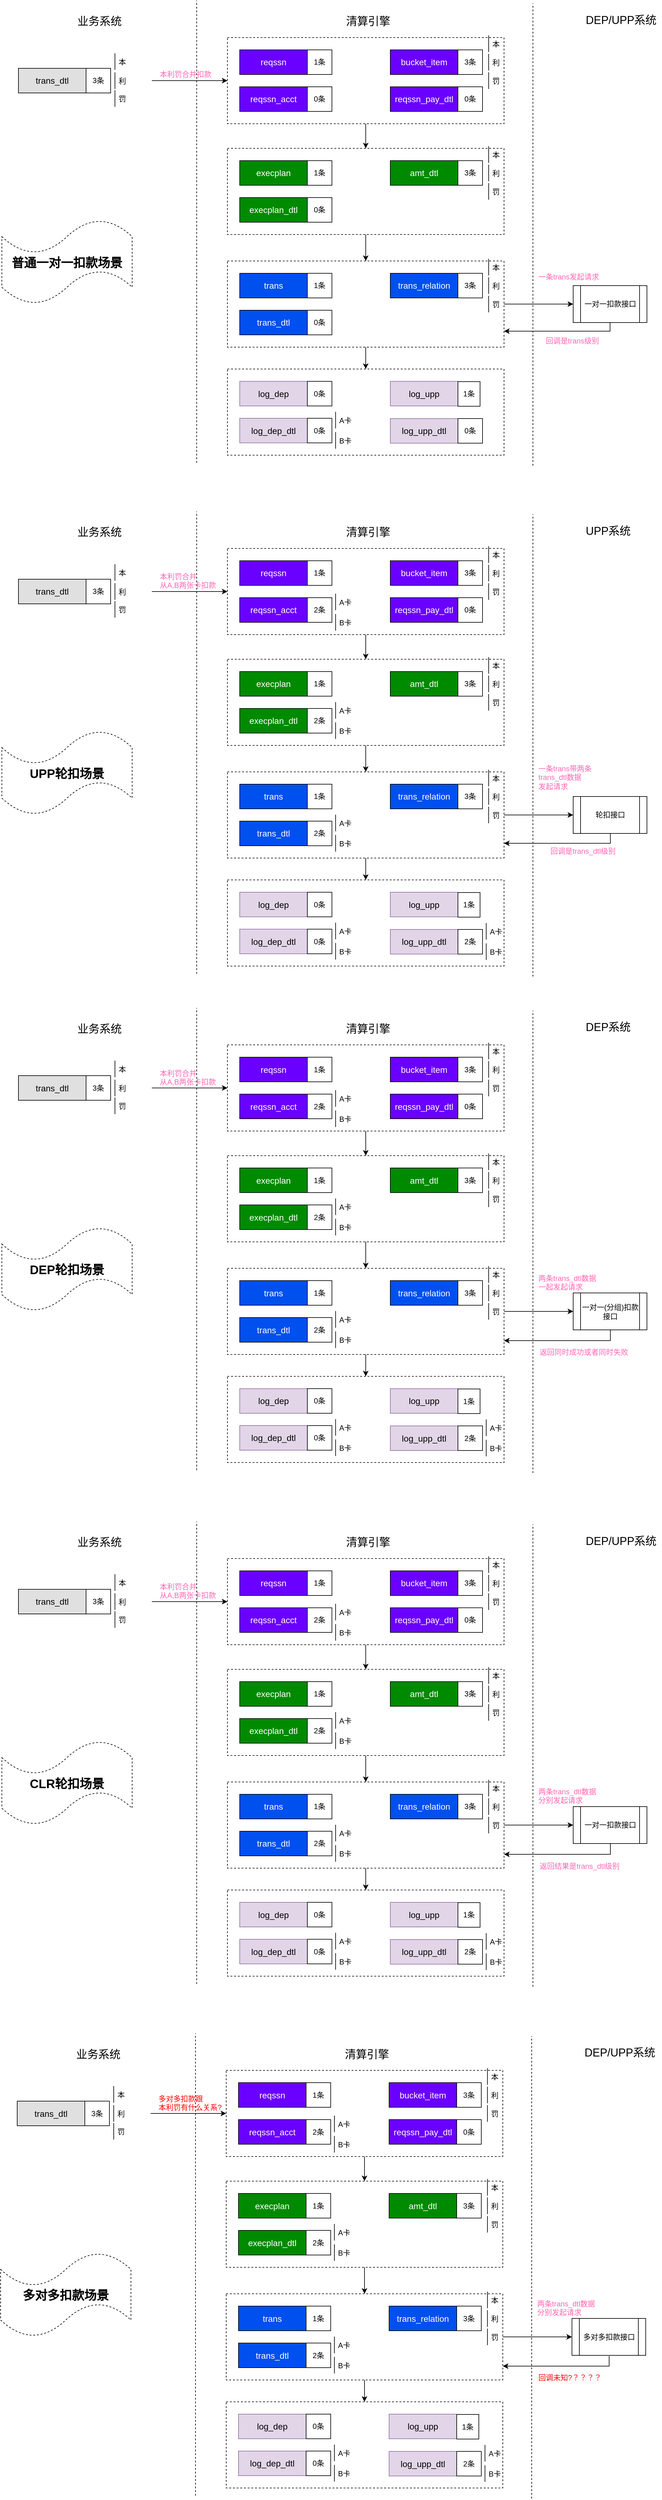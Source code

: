 <mxfile pages="1" version="11.2.3" type="github"><diagram id="w_kF4j-FGfoCd_SVwG7F" name="第 1 页"><mxGraphModel dx="1821" dy="1592" grid="0" gridSize="10" guides="1" tooltips="1" connect="1" arrows="1" fold="1" page="0" pageScale="1" pageWidth="827" pageHeight="1169" math="0" shadow="0"><root><mxCell id="0"/><mxCell id="1" parent="0"/><mxCell id="MegPHWXxi41FwVFFRwHE-89" style="edgeStyle=orthogonalEdgeStyle;rounded=0;orthogonalLoop=1;jettySize=auto;html=1;fontSize=12;fontColor=#000000;" parent="1" source="Bc4VwlejDho3-N6TChZg-9" target="MegPHWXxi41FwVFFRwHE-1" edge="1"><mxGeometry relative="1" as="geometry"/></mxCell><mxCell id="Bc4VwlejDho3-N6TChZg-9" value="" style="rounded=0;whiteSpace=wrap;html=1;fillColor=none;fontSize=14;fontColor=#000000;dashed=1;" parent="1" vertex="1"><mxGeometry x="350" y="120" width="450" height="140" as="geometry"/></mxCell><mxCell id="Bc4VwlejDho3-N6TChZg-1" value="" style="endArrow=none;dashed=1;html=1;" parent="1" edge="1"><mxGeometry width="50" height="50" relative="1" as="geometry"><mxPoint x="300" y="811" as="sourcePoint"/><mxPoint x="300" y="60" as="targetPoint"/></mxGeometry></mxCell><mxCell id="Bc4VwlejDho3-N6TChZg-2" value="reqssn" style="rounded=0;whiteSpace=wrap;html=1;fillColor=#6A00FF;fontColor=#FFFFFF;fontSize=14;" parent="1" vertex="1"><mxGeometry x="370" y="140" width="110" height="40" as="geometry"/></mxCell><mxCell id="Bc4VwlejDho3-N6TChZg-3" value="1条" style="rounded=0;whiteSpace=wrap;html=1;" parent="1" vertex="1"><mxGeometry x="480" y="140" width="40" height="40" as="geometry"/></mxCell><mxCell id="Bc4VwlejDho3-N6TChZg-6" value="trans_dtl" style="rounded=0;whiteSpace=wrap;html=1;fillColor=#E0E0E0;fontColor=#000000;fontSize=14;" parent="1" vertex="1"><mxGeometry x="10" y="170" width="110" height="40" as="geometry"/></mxCell><mxCell id="Bc4VwlejDho3-N6TChZg-7" value="3条" style="rounded=0;whiteSpace=wrap;html=1;" parent="1" vertex="1"><mxGeometry x="120" y="170" width="40" height="40" as="geometry"/></mxCell><mxCell id="Bc4VwlejDho3-N6TChZg-10" value="bucket_item" style="rounded=0;whiteSpace=wrap;html=1;fillColor=#6A00FF;fontColor=#FFFFFF;fontSize=14;" parent="1" vertex="1"><mxGeometry x="615" y="140" width="110" height="40" as="geometry"/></mxCell><mxCell id="Bc4VwlejDho3-N6TChZg-11" value="3条" style="rounded=0;whiteSpace=wrap;html=1;" parent="1" vertex="1"><mxGeometry x="725" y="140" width="40" height="40" as="geometry"/></mxCell><mxCell id="Bc4VwlejDho3-N6TChZg-13" value="reqssn_acct" style="rounded=0;whiteSpace=wrap;html=1;fillColor=#6A00FF;fontColor=#FFFFFF;fontSize=14;" parent="1" vertex="1"><mxGeometry x="370" y="200" width="110" height="40" as="geometry"/></mxCell><mxCell id="Bc4VwlejDho3-N6TChZg-14" value="2条" style="rounded=0;whiteSpace=wrap;html=1;" parent="1" vertex="1"><mxGeometry x="480" y="200" width="40" height="40" as="geometry"/></mxCell><mxCell id="Bc4VwlejDho3-N6TChZg-19" value="A卡" style="shape=partialRectangle;top=0;left=0;right=0;bottom=0;align=left;verticalAlign=top;fillColor=none;spacingLeft=34;spacingRight=4;overflow=hidden;rotatable=0;points=[[0,0.5],[1,0.5]];portConstraint=eastwest;dropTarget=0;fontSize=12;dashed=1;" parent="1" vertex="1"><mxGeometry x="496" y="194" width="90" height="26" as="geometry"/></mxCell><mxCell id="Bc4VwlejDho3-N6TChZg-20" value="" style="shape=partialRectangle;top=0;left=0;bottom=0;fillColor=none;align=left;verticalAlign=top;spacingLeft=4;spacingRight=4;overflow=hidden;rotatable=0;points=[];portConstraint=eastwest;part=1;fontSize=12;" parent="Bc4VwlejDho3-N6TChZg-19" vertex="1" connectable="0"><mxGeometry width="30" height="26" as="geometry"/></mxCell><mxCell id="Bc4VwlejDho3-N6TChZg-21" value="B卡" style="shape=partialRectangle;top=0;left=0;right=0;bottom=0;align=left;verticalAlign=top;fillColor=none;spacingLeft=34;spacingRight=4;overflow=hidden;rotatable=0;points=[[0,0.5],[1,0.5]];portConstraint=eastwest;dropTarget=0;fontSize=12;dashed=1;" parent="1" vertex="1"><mxGeometry x="496" y="227" width="90" height="26" as="geometry"/></mxCell><mxCell id="Bc4VwlejDho3-N6TChZg-22" value="" style="shape=partialRectangle;top=0;left=0;bottom=0;fillColor=none;align=left;verticalAlign=top;spacingLeft=4;spacingRight=4;overflow=hidden;rotatable=0;points=[];portConstraint=eastwest;part=1;fontSize=12;" parent="Bc4VwlejDho3-N6TChZg-21" vertex="1" connectable="0"><mxGeometry width="30" height="26" as="geometry"/></mxCell><mxCell id="Bc4VwlejDho3-N6TChZg-26" value="本" style="shape=partialRectangle;top=0;left=0;right=0;bottom=0;align=left;verticalAlign=top;fillColor=none;spacingLeft=34;spacingRight=4;overflow=hidden;rotatable=0;points=[[0,0.5],[1,0.5]];portConstraint=eastwest;dropTarget=0;fontSize=12;dashed=1;" parent="1" vertex="1"><mxGeometry x="137" y="146" width="90" height="26" as="geometry"/></mxCell><mxCell id="Bc4VwlejDho3-N6TChZg-27" value="" style="shape=partialRectangle;top=0;left=0;bottom=0;fillColor=none;align=left;verticalAlign=top;spacingLeft=4;spacingRight=4;overflow=hidden;rotatable=0;points=[];portConstraint=eastwest;part=1;fontSize=12;" parent="Bc4VwlejDho3-N6TChZg-26" vertex="1" connectable="0"><mxGeometry width="30" height="26" as="geometry"/></mxCell><mxCell id="MegPHWXxi41FwVFFRwHE-88" style="edgeStyle=orthogonalEdgeStyle;rounded=0;orthogonalLoop=1;jettySize=auto;html=1;fontSize=12;fontColor=#000000;" parent="1" source="Bc4VwlejDho3-N6TChZg-28" target="Bc4VwlejDho3-N6TChZg-9" edge="1"><mxGeometry relative="1" as="geometry"/></mxCell><mxCell id="Bc4VwlejDho3-N6TChZg-28" value="利" style="shape=partialRectangle;top=0;left=0;right=0;bottom=0;align=left;verticalAlign=top;fillColor=none;spacingLeft=34;spacingRight=4;overflow=hidden;rotatable=0;points=[[0,0.5],[1,0.5]];portConstraint=eastwest;dropTarget=0;fontSize=12;dashed=1;" parent="1" vertex="1"><mxGeometry x="137" y="177" width="90" height="26" as="geometry"/></mxCell><mxCell id="Bc4VwlejDho3-N6TChZg-29" value="" style="shape=partialRectangle;top=0;left=0;bottom=0;fillColor=none;align=left;verticalAlign=top;spacingLeft=4;spacingRight=4;overflow=hidden;rotatable=0;points=[];portConstraint=eastwest;part=1;fontSize=12;" parent="Bc4VwlejDho3-N6TChZg-28" vertex="1" connectable="0"><mxGeometry width="30" height="26" as="geometry"/></mxCell><mxCell id="Bc4VwlejDho3-N6TChZg-30" value="罚" style="shape=partialRectangle;top=0;left=0;right=0;bottom=0;align=left;verticalAlign=top;fillColor=none;spacingLeft=34;spacingRight=4;overflow=hidden;rotatable=0;points=[[0,0.5],[1,0.5]];portConstraint=eastwest;dropTarget=0;fontSize=12;dashed=1;" parent="1" vertex="1"><mxGeometry x="137" y="206" width="90" height="26" as="geometry"/></mxCell><mxCell id="Bc4VwlejDho3-N6TChZg-31" value="" style="shape=partialRectangle;top=0;left=0;bottom=0;fillColor=none;align=left;verticalAlign=top;spacingLeft=4;spacingRight=4;overflow=hidden;rotatable=0;points=[];portConstraint=eastwest;part=1;fontSize=12;" parent="Bc4VwlejDho3-N6TChZg-30" vertex="1" connectable="0"><mxGeometry width="30" height="26" as="geometry"/></mxCell><mxCell id="Bc4VwlejDho3-N6TChZg-33" value="reqssn_pay_dtl" style="rounded=0;whiteSpace=wrap;html=1;fillColor=#6A00FF;fontColor=#FFFFFF;fontSize=14;" parent="1" vertex="1"><mxGeometry x="615" y="200" width="110" height="40" as="geometry"/></mxCell><mxCell id="Bc4VwlejDho3-N6TChZg-34" value="0条" style="rounded=0;whiteSpace=wrap;html=1;" parent="1" vertex="1"><mxGeometry x="725" y="200" width="40" height="40" as="geometry"/></mxCell><mxCell id="MegPHWXxi41FwVFFRwHE-90" style="edgeStyle=orthogonalEdgeStyle;rounded=0;orthogonalLoop=1;jettySize=auto;html=1;entryX=0.5;entryY=0;entryDx=0;entryDy=0;fontSize=12;fontColor=#000000;" parent="1" source="MegPHWXxi41FwVFFRwHE-1" target="MegPHWXxi41FwVFFRwHE-30" edge="1"><mxGeometry relative="1" as="geometry"/></mxCell><mxCell id="MegPHWXxi41FwVFFRwHE-1" value="" style="rounded=0;whiteSpace=wrap;html=1;fillColor=none;fontSize=14;fontColor=#000000;dashed=1;" parent="1" vertex="1"><mxGeometry x="350" y="300" width="450" height="140" as="geometry"/></mxCell><mxCell id="MegPHWXxi41FwVFFRwHE-2" value="execplan" style="rounded=0;whiteSpace=wrap;html=1;fillColor=#008A00;fontColor=#FFFFFF;fontSize=14;" parent="1" vertex="1"><mxGeometry x="370" y="320" width="110" height="40" as="geometry"/></mxCell><mxCell id="MegPHWXxi41FwVFFRwHE-3" value="1条" style="rounded=0;whiteSpace=wrap;html=1;" parent="1" vertex="1"><mxGeometry x="480" y="320" width="40" height="40" as="geometry"/></mxCell><mxCell id="MegPHWXxi41FwVFFRwHE-4" value="amt_dtl" style="rounded=0;whiteSpace=wrap;html=1;fillColor=#008A00;fontColor=#FFFFFF;fontSize=14;" parent="1" vertex="1"><mxGeometry x="615" y="320" width="110" height="40" as="geometry"/></mxCell><mxCell id="MegPHWXxi41FwVFFRwHE-5" value="3条" style="rounded=0;whiteSpace=wrap;html=1;" parent="1" vertex="1"><mxGeometry x="725" y="320" width="40" height="40" as="geometry"/></mxCell><mxCell id="MegPHWXxi41FwVFFRwHE-6" value="execplan_dtl" style="rounded=0;whiteSpace=wrap;html=1;fillColor=#008A00;fontColor=#FFFFFF;fontSize=14;" parent="1" vertex="1"><mxGeometry x="370" y="380" width="110" height="40" as="geometry"/></mxCell><mxCell id="MegPHWXxi41FwVFFRwHE-7" value="2条" style="rounded=0;whiteSpace=wrap;html=1;" parent="1" vertex="1"><mxGeometry x="480" y="380" width="40" height="40" as="geometry"/></mxCell><mxCell id="MegPHWXxi41FwVFFRwHE-14" value="A卡" style="shape=partialRectangle;top=0;left=0;right=0;bottom=0;align=left;verticalAlign=top;fillColor=none;spacingLeft=34;spacingRight=4;overflow=hidden;rotatable=0;points=[[0,0.5],[1,0.5]];portConstraint=eastwest;dropTarget=0;fontSize=12;dashed=1;" parent="1" vertex="1"><mxGeometry x="496" y="370" width="90" height="26" as="geometry"/></mxCell><mxCell id="MegPHWXxi41FwVFFRwHE-15" value="" style="shape=partialRectangle;top=0;left=0;bottom=0;fillColor=none;align=left;verticalAlign=top;spacingLeft=4;spacingRight=4;overflow=hidden;rotatable=0;points=[];portConstraint=eastwest;part=1;fontSize=12;" parent="MegPHWXxi41FwVFFRwHE-14" vertex="1" connectable="0"><mxGeometry width="30" height="26" as="geometry"/></mxCell><mxCell id="MegPHWXxi41FwVFFRwHE-16" value="B卡" style="shape=partialRectangle;top=0;left=0;right=0;bottom=0;align=left;verticalAlign=top;fillColor=none;spacingLeft=34;spacingRight=4;overflow=hidden;rotatable=0;points=[[0,0.5],[1,0.5]];portConstraint=eastwest;dropTarget=0;fontSize=12;dashed=1;" parent="1" vertex="1"><mxGeometry x="496" y="403" width="90" height="26" as="geometry"/></mxCell><mxCell id="MegPHWXxi41FwVFFRwHE-17" value="" style="shape=partialRectangle;top=0;left=0;bottom=0;fillColor=none;align=left;verticalAlign=top;spacingLeft=4;spacingRight=4;overflow=hidden;rotatable=0;points=[];portConstraint=eastwest;part=1;fontSize=12;" parent="MegPHWXxi41FwVFFRwHE-16" vertex="1" connectable="0"><mxGeometry width="30" height="26" as="geometry"/></mxCell><mxCell id="MegPHWXxi41FwVFFRwHE-18" value="本" style="shape=partialRectangle;top=0;left=0;right=0;bottom=0;align=left;verticalAlign=top;fillColor=none;spacingLeft=34;spacingRight=4;overflow=hidden;rotatable=0;points=[[0,0.5],[1,0.5]];portConstraint=eastwest;dropTarget=0;fontSize=12;dashed=1;" parent="1" vertex="1"><mxGeometry x="745" y="117" width="90" height="26" as="geometry"/></mxCell><mxCell id="MegPHWXxi41FwVFFRwHE-19" value="" style="shape=partialRectangle;top=0;left=0;bottom=0;fillColor=none;align=left;verticalAlign=top;spacingLeft=4;spacingRight=4;overflow=hidden;rotatable=0;points=[];portConstraint=eastwest;part=1;fontSize=12;" parent="MegPHWXxi41FwVFFRwHE-18" vertex="1" connectable="0"><mxGeometry width="30" height="26" as="geometry"/></mxCell><mxCell id="MegPHWXxi41FwVFFRwHE-22" value="罚" style="shape=partialRectangle;top=0;left=0;right=0;bottom=0;align=left;verticalAlign=top;fillColor=none;spacingLeft=34;spacingRight=4;overflow=hidden;rotatable=0;points=[[0,0.5],[1,0.5]];portConstraint=eastwest;dropTarget=0;fontSize=12;dashed=1;" parent="1" vertex="1"><mxGeometry x="745" y="177" width="90" height="26" as="geometry"/></mxCell><mxCell id="MegPHWXxi41FwVFFRwHE-23" value="" style="shape=partialRectangle;top=0;left=0;bottom=0;fillColor=none;align=left;verticalAlign=top;spacingLeft=4;spacingRight=4;overflow=hidden;rotatable=0;points=[];portConstraint=eastwest;part=1;fontSize=12;" parent="MegPHWXxi41FwVFFRwHE-22" vertex="1" connectable="0"><mxGeometry width="30" height="26" as="geometry"/></mxCell><mxCell id="MegPHWXxi41FwVFFRwHE-24" value="罚" style="shape=partialRectangle;top=0;left=0;right=0;bottom=0;align=left;verticalAlign=top;fillColor=none;spacingLeft=34;spacingRight=4;overflow=hidden;rotatable=0;points=[[0,0.5],[1,0.5]];portConstraint=eastwest;dropTarget=0;fontSize=12;dashed=1;" parent="1" vertex="1"><mxGeometry x="745" y="357" width="90" height="26" as="geometry"/></mxCell><mxCell id="MegPHWXxi41FwVFFRwHE-25" value="" style="shape=partialRectangle;top=0;left=0;bottom=0;fillColor=none;align=left;verticalAlign=top;spacingLeft=4;spacingRight=4;overflow=hidden;rotatable=0;points=[];portConstraint=eastwest;part=1;fontSize=12;" parent="MegPHWXxi41FwVFFRwHE-24" vertex="1" connectable="0"><mxGeometry width="30" height="26" as="geometry"/></mxCell><mxCell id="MegPHWXxi41FwVFFRwHE-28" value="本" style="shape=partialRectangle;top=0;left=0;right=0;bottom=0;align=left;verticalAlign=top;fillColor=none;spacingLeft=34;spacingRight=4;overflow=hidden;rotatable=0;points=[[0,0.5],[1,0.5]];portConstraint=eastwest;dropTarget=0;fontSize=12;dashed=1;" parent="1" vertex="1"><mxGeometry x="745" y="297" width="90" height="26" as="geometry"/></mxCell><mxCell id="MegPHWXxi41FwVFFRwHE-29" value="" style="shape=partialRectangle;top=0;left=0;bottom=0;fillColor=none;align=left;verticalAlign=top;spacingLeft=4;spacingRight=4;overflow=hidden;rotatable=0;points=[];portConstraint=eastwest;part=1;fontSize=12;" parent="MegPHWXxi41FwVFFRwHE-28" vertex="1" connectable="0"><mxGeometry width="30" height="26" as="geometry"/></mxCell><mxCell id="MegPHWXxi41FwVFFRwHE-91" style="edgeStyle=orthogonalEdgeStyle;rounded=0;orthogonalLoop=1;jettySize=auto;html=1;fontSize=12;fontColor=#000000;" parent="1" source="MegPHWXxi41FwVFFRwHE-30" target="MegPHWXxi41FwVFFRwHE-47" edge="1"><mxGeometry relative="1" as="geometry"/></mxCell><mxCell id="MegPHWXxi41FwVFFRwHE-94" style="edgeStyle=orthogonalEdgeStyle;rounded=0;orthogonalLoop=1;jettySize=auto;html=1;fontSize=12;fontColor=#000000;" parent="1" source="MegPHWXxi41FwVFFRwHE-30" target="MegPHWXxi41FwVFFRwHE-80" edge="1"><mxGeometry relative="1" as="geometry"/></mxCell><mxCell id="MegPHWXxi41FwVFFRwHE-30" value="" style="rounded=0;whiteSpace=wrap;html=1;fillColor=none;fontSize=14;fontColor=#000000;dashed=1;" parent="1" vertex="1"><mxGeometry x="350" y="483" width="450" height="140" as="geometry"/></mxCell><mxCell id="MegPHWXxi41FwVFFRwHE-31" value="trans" style="rounded=0;whiteSpace=wrap;html=1;fillColor=#0050EF;fontColor=#FFFFFF;fontSize=14;" parent="1" vertex="1"><mxGeometry x="370" y="503" width="110" height="40" as="geometry"/></mxCell><mxCell id="MegPHWXxi41FwVFFRwHE-32" value="1条" style="rounded=0;whiteSpace=wrap;html=1;" parent="1" vertex="1"><mxGeometry x="480" y="503" width="40" height="40" as="geometry"/></mxCell><mxCell id="MegPHWXxi41FwVFFRwHE-33" value="trans_relation" style="rounded=0;whiteSpace=wrap;html=1;fillColor=#0050EF;fontColor=#FFFFFF;fontSize=14;" parent="1" vertex="1"><mxGeometry x="615" y="503" width="110" height="40" as="geometry"/></mxCell><mxCell id="MegPHWXxi41FwVFFRwHE-34" value="3条" style="rounded=0;whiteSpace=wrap;html=1;" parent="1" vertex="1"><mxGeometry x="725" y="503" width="40" height="40" as="geometry"/></mxCell><mxCell id="MegPHWXxi41FwVFFRwHE-35" value="trans_dtl" style="rounded=0;whiteSpace=wrap;html=1;fillColor=#0050EF;fontColor=#FFFFFF;fontSize=14;" parent="1" vertex="1"><mxGeometry x="370" y="563" width="110" height="40" as="geometry"/></mxCell><mxCell id="MegPHWXxi41FwVFFRwHE-36" value="2条" style="rounded=0;whiteSpace=wrap;html=1;" parent="1" vertex="1"><mxGeometry x="480" y="563" width="40" height="40" as="geometry"/></mxCell><mxCell id="MegPHWXxi41FwVFFRwHE-37" value="A卡" style="shape=partialRectangle;top=0;left=0;right=0;bottom=0;align=left;verticalAlign=top;fillColor=none;spacingLeft=34;spacingRight=4;overflow=hidden;rotatable=0;points=[[0,0.5],[1,0.5]];portConstraint=eastwest;dropTarget=0;fontSize=12;dashed=1;" parent="1" vertex="1"><mxGeometry x="496" y="553" width="90" height="26" as="geometry"/></mxCell><mxCell id="MegPHWXxi41FwVFFRwHE-38" value="" style="shape=partialRectangle;top=0;left=0;bottom=0;fillColor=none;align=left;verticalAlign=top;spacingLeft=4;spacingRight=4;overflow=hidden;rotatable=0;points=[];portConstraint=eastwest;part=1;fontSize=12;" parent="MegPHWXxi41FwVFFRwHE-37" vertex="1" connectable="0"><mxGeometry width="30" height="26" as="geometry"/></mxCell><mxCell id="MegPHWXxi41FwVFFRwHE-39" value="B卡" style="shape=partialRectangle;top=0;left=0;right=0;bottom=0;align=left;verticalAlign=top;fillColor=none;spacingLeft=34;spacingRight=4;overflow=hidden;rotatable=0;points=[[0,0.5],[1,0.5]];portConstraint=eastwest;dropTarget=0;fontSize=12;dashed=1;" parent="1" vertex="1"><mxGeometry x="496" y="586" width="90" height="26" as="geometry"/></mxCell><mxCell id="MegPHWXxi41FwVFFRwHE-40" value="" style="shape=partialRectangle;top=0;left=0;bottom=0;fillColor=none;align=left;verticalAlign=top;spacingLeft=4;spacingRight=4;overflow=hidden;rotatable=0;points=[];portConstraint=eastwest;part=1;fontSize=12;" parent="MegPHWXxi41FwVFFRwHE-39" vertex="1" connectable="0"><mxGeometry width="30" height="26" as="geometry"/></mxCell><mxCell id="MegPHWXxi41FwVFFRwHE-41" value="罚" style="shape=partialRectangle;top=0;left=0;right=0;bottom=0;align=left;verticalAlign=top;fillColor=none;spacingLeft=34;spacingRight=4;overflow=hidden;rotatable=0;points=[[0,0.5],[1,0.5]];portConstraint=eastwest;dropTarget=0;fontSize=12;dashed=1;" parent="1" vertex="1"><mxGeometry x="745" y="540" width="90" height="26" as="geometry"/></mxCell><mxCell id="MegPHWXxi41FwVFFRwHE-42" value="" style="shape=partialRectangle;top=0;left=0;bottom=0;fillColor=none;align=left;verticalAlign=top;spacingLeft=4;spacingRight=4;overflow=hidden;rotatable=0;points=[];portConstraint=eastwest;part=1;fontSize=12;" parent="MegPHWXxi41FwVFFRwHE-41" vertex="1" connectable="0"><mxGeometry width="30" height="26" as="geometry"/></mxCell><mxCell id="MegPHWXxi41FwVFFRwHE-45" value="本" style="shape=partialRectangle;top=0;left=0;right=0;bottom=0;align=left;verticalAlign=top;fillColor=none;spacingLeft=34;spacingRight=4;overflow=hidden;rotatable=0;points=[[0,0.5],[1,0.5]];portConstraint=eastwest;dropTarget=0;fontSize=12;dashed=1;" parent="1" vertex="1"><mxGeometry x="745" y="480" width="90" height="26" as="geometry"/></mxCell><mxCell id="MegPHWXxi41FwVFFRwHE-46" value="" style="shape=partialRectangle;top=0;left=0;bottom=0;fillColor=none;align=left;verticalAlign=top;spacingLeft=4;spacingRight=4;overflow=hidden;rotatable=0;points=[];portConstraint=eastwest;part=1;fontSize=12;" parent="MegPHWXxi41FwVFFRwHE-45" vertex="1" connectable="0"><mxGeometry width="30" height="26" as="geometry"/></mxCell><mxCell id="MegPHWXxi41FwVFFRwHE-47" value="" style="rounded=0;whiteSpace=wrap;html=1;fillColor=none;fontSize=14;fontColor=#000000;dashed=1;" parent="1" vertex="1"><mxGeometry x="350" y="658.5" width="450" height="140" as="geometry"/></mxCell><mxCell id="MegPHWXxi41FwVFFRwHE-48" value="log_dep" style="rounded=0;whiteSpace=wrap;html=1;fillColor=#e1d5e7;fontSize=14;strokeColor=#9673a6;" parent="1" vertex="1"><mxGeometry x="370" y="678.5" width="110" height="40" as="geometry"/></mxCell><mxCell id="MegPHWXxi41FwVFFRwHE-49" value="0条" style="rounded=0;whiteSpace=wrap;html=1;" parent="1" vertex="1"><mxGeometry x="480" y="678.5" width="40" height="40" as="geometry"/></mxCell><mxCell id="MegPHWXxi41FwVFFRwHE-50" value="log_upp" style="rounded=0;whiteSpace=wrap;html=1;fillColor=#e1d5e7;fontSize=14;strokeColor=#9673a6;" parent="1" vertex="1"><mxGeometry x="615" y="678.5" width="110" height="40" as="geometry"/></mxCell><mxCell id="MegPHWXxi41FwVFFRwHE-51" value="1条" style="rounded=0;whiteSpace=wrap;html=1;" parent="1" vertex="1"><mxGeometry x="725" y="679" width="36" height="40" as="geometry"/></mxCell><mxCell id="MegPHWXxi41FwVFFRwHE-52" value="log_dep_dtl" style="rounded=0;whiteSpace=wrap;html=1;fillColor=#e1d5e7;fontSize=14;strokeColor=#9673a6;" parent="1" vertex="1"><mxGeometry x="370" y="738.5" width="110" height="40" as="geometry"/></mxCell><mxCell id="MegPHWXxi41FwVFFRwHE-53" value="0条" style="rounded=0;whiteSpace=wrap;html=1;" parent="1" vertex="1"><mxGeometry x="480" y="738.5" width="40" height="40" as="geometry"/></mxCell><mxCell id="MegPHWXxi41FwVFFRwHE-54" value="A卡" style="shape=partialRectangle;top=0;left=0;right=0;bottom=0;align=left;verticalAlign=top;fillColor=none;spacingLeft=34;spacingRight=4;overflow=hidden;rotatable=0;points=[[0,0.5],[1,0.5]];portConstraint=eastwest;dropTarget=0;fontSize=12;dashed=1;" parent="1" vertex="1"><mxGeometry x="496" y="728.5" width="90" height="26" as="geometry"/></mxCell><mxCell id="MegPHWXxi41FwVFFRwHE-55" value="" style="shape=partialRectangle;top=0;left=0;bottom=0;fillColor=none;align=left;verticalAlign=top;spacingLeft=4;spacingRight=4;overflow=hidden;rotatable=0;points=[];portConstraint=eastwest;part=1;fontSize=12;" parent="MegPHWXxi41FwVFFRwHE-54" vertex="1" connectable="0"><mxGeometry width="30" height="26" as="geometry"/></mxCell><mxCell id="MegPHWXxi41FwVFFRwHE-56" value="B卡" style="shape=partialRectangle;top=0;left=0;right=0;bottom=0;align=left;verticalAlign=top;fillColor=none;spacingLeft=34;spacingRight=4;overflow=hidden;rotatable=0;points=[[0,0.5],[1,0.5]];portConstraint=eastwest;dropTarget=0;fontSize=12;dashed=1;" parent="1" vertex="1"><mxGeometry x="496" y="761.5" width="90" height="26" as="geometry"/></mxCell><mxCell id="MegPHWXxi41FwVFFRwHE-57" value="" style="shape=partialRectangle;top=0;left=0;bottom=0;fillColor=none;align=left;verticalAlign=top;spacingLeft=4;spacingRight=4;overflow=hidden;rotatable=0;points=[];portConstraint=eastwest;part=1;fontSize=12;" parent="MegPHWXxi41FwVFFRwHE-56" vertex="1" connectable="0"><mxGeometry width="30" height="26" as="geometry"/></mxCell><mxCell id="MegPHWXxi41FwVFFRwHE-64" value="log_upp_dtl" style="rounded=0;whiteSpace=wrap;html=1;fillColor=#e1d5e7;fontSize=14;strokeColor=#9673a6;" parent="1" vertex="1"><mxGeometry x="615" y="739" width="110" height="40" as="geometry"/></mxCell><mxCell id="MegPHWXxi41FwVFFRwHE-65" value="2条" style="rounded=0;whiteSpace=wrap;html=1;" parent="1" vertex="1"><mxGeometry x="725" y="739" width="40" height="40" as="geometry"/></mxCell><mxCell id="MegPHWXxi41FwVFFRwHE-66" value="A卡" style="shape=partialRectangle;top=0;left=0;right=0;bottom=0;align=left;verticalAlign=top;fillColor=none;spacingLeft=34;spacingRight=4;overflow=hidden;rotatable=0;points=[[0,0.5],[1,0.5]];portConstraint=eastwest;dropTarget=0;fontSize=12;dashed=1;" parent="1" vertex="1"><mxGeometry x="741" y="729" width="90" height="26" as="geometry"/></mxCell><mxCell id="MegPHWXxi41FwVFFRwHE-67" value="" style="shape=partialRectangle;top=0;left=0;bottom=0;fillColor=none;align=left;verticalAlign=top;spacingLeft=4;spacingRight=4;overflow=hidden;rotatable=0;points=[];portConstraint=eastwest;part=1;fontSize=12;" parent="MegPHWXxi41FwVFFRwHE-66" vertex="1" connectable="0"><mxGeometry width="30" height="26" as="geometry"/></mxCell><mxCell id="MegPHWXxi41FwVFFRwHE-68" value="B卡" style="shape=partialRectangle;top=0;left=0;right=0;bottom=0;align=left;verticalAlign=top;fillColor=none;spacingLeft=34;spacingRight=4;overflow=hidden;rotatable=0;points=[[0,0.5],[1,0.5]];portConstraint=eastwest;dropTarget=0;fontSize=12;dashed=1;" parent="1" vertex="1"><mxGeometry x="741" y="762" width="90" height="26" as="geometry"/></mxCell><mxCell id="MegPHWXxi41FwVFFRwHE-69" value="" style="shape=partialRectangle;top=0;left=0;bottom=0;fillColor=none;align=left;verticalAlign=top;spacingLeft=4;spacingRight=4;overflow=hidden;rotatable=0;points=[];portConstraint=eastwest;part=1;fontSize=12;" parent="MegPHWXxi41FwVFFRwHE-68" vertex="1" connectable="0"><mxGeometry width="30" height="26" as="geometry"/></mxCell><mxCell id="MegPHWXxi41FwVFFRwHE-70" value="" style="endArrow=none;dashed=1;html=1;" parent="1" edge="1"><mxGeometry width="50" height="50" relative="1" as="geometry"><mxPoint x="847" y="815.5" as="sourcePoint"/><mxPoint x="847" y="64.5" as="targetPoint"/></mxGeometry></mxCell><mxCell id="MegPHWXxi41FwVFFRwHE-71" value="业务系统" style="text;html=1;resizable=0;points=[];autosize=1;align=left;verticalAlign=top;spacingTop=-4;fontSize=18;fontColor=#000000;" parent="1" vertex="1"><mxGeometry x="104" y="81" width="66" height="17" as="geometry"/></mxCell><mxCell id="MegPHWXxi41FwVFFRwHE-72" value="清算引擎" style="text;html=1;resizable=0;points=[];autosize=1;align=left;verticalAlign=top;spacingTop=-4;fontSize=18;fontColor=#000000;" parent="1" vertex="1"><mxGeometry x="541" y="81" width="82" height="22" as="geometry"/></mxCell><mxCell id="MegPHWXxi41FwVFFRwHE-73" value="UPP系统" style="text;html=1;resizable=0;points=[];autosize=1;align=left;verticalAlign=top;spacingTop=-4;fontSize=18;fontColor=#000000;" parent="1" vertex="1"><mxGeometry x="931" y="78.5" width="83" height="22" as="geometry"/></mxCell><mxCell id="MegPHWXxi41FwVFFRwHE-79" value="&lt;div&gt;UPP轮扣场景&lt;/div&gt;" style="shape=tape;whiteSpace=wrap;html=1;dashed=1;strokeWidth=1;fillColor=none;fontSize=20;fontColor=#000000;fontStyle=1" parent="1" vertex="1"><mxGeometry x="-17" y="416" width="212" height="137" as="geometry"/></mxCell><mxCell id="MegPHWXxi41FwVFFRwHE-374" style="edgeStyle=orthogonalEdgeStyle;rounded=0;orthogonalLoop=1;jettySize=auto;html=1;fontSize=12;fontColor=#FF66B3;" parent="1" target="MegPHWXxi41FwVFFRwHE-30" edge="1"><mxGeometry relative="1" as="geometry"><mxPoint x="973" y="583" as="sourcePoint"/><mxPoint x="828" y="599" as="targetPoint"/><Array as="points"><mxPoint x="973" y="599"/></Array></mxGeometry></mxCell><mxCell id="MegPHWXxi41FwVFFRwHE-375" value="回调是trans_dtl级别" style="text;html=1;resizable=0;points=[];align=center;verticalAlign=middle;labelBackgroundColor=#ffffff;fontSize=12;fontColor=#FF66B3;" parent="MegPHWXxi41FwVFFRwHE-374" vertex="1" connectable="0"><mxGeometry x="-0.762" y="4" relative="1" as="geometry"><mxPoint x="-38.5" y="9" as="offset"/></mxGeometry></mxCell><mxCell id="MegPHWXxi41FwVFFRwHE-80" value="轮扣接口" style="shape=process;whiteSpace=wrap;html=1;backgroundOutline=1;strokeWidth=1;fillColor=none;fontSize=12;fontColor=#000000;" parent="1" vertex="1"><mxGeometry x="912.5" y="523" width="120" height="60" as="geometry"/></mxCell><mxCell id="MegPHWXxi41FwVFFRwHE-81" value="利" style="shape=partialRectangle;top=0;left=0;right=0;bottom=0;align=left;verticalAlign=top;fillColor=none;spacingLeft=34;spacingRight=4;overflow=hidden;rotatable=0;points=[[0,0.5],[1,0.5]];portConstraint=eastwest;dropTarget=0;fontSize=12;dashed=1;" parent="1" vertex="1"><mxGeometry x="745" y="147" width="90" height="26" as="geometry"/></mxCell><mxCell id="MegPHWXxi41FwVFFRwHE-82" value="" style="shape=partialRectangle;top=0;left=0;bottom=0;fillColor=none;align=left;verticalAlign=top;spacingLeft=4;spacingRight=4;overflow=hidden;rotatable=0;points=[];portConstraint=eastwest;part=1;fontSize=12;" parent="MegPHWXxi41FwVFFRwHE-81" vertex="1" connectable="0"><mxGeometry width="30" height="26" as="geometry"/></mxCell><mxCell id="MegPHWXxi41FwVFFRwHE-83" value="利" style="shape=partialRectangle;top=0;left=0;right=0;bottom=0;align=left;verticalAlign=top;fillColor=none;spacingLeft=34;spacingRight=4;overflow=hidden;rotatable=0;points=[[0,0.5],[1,0.5]];portConstraint=eastwest;dropTarget=0;fontSize=12;dashed=1;" parent="1" vertex="1"><mxGeometry x="745" y="327" width="90" height="26" as="geometry"/></mxCell><mxCell id="MegPHWXxi41FwVFFRwHE-84" value="" style="shape=partialRectangle;top=0;left=0;bottom=0;fillColor=none;align=left;verticalAlign=top;spacingLeft=4;spacingRight=4;overflow=hidden;rotatable=0;points=[];portConstraint=eastwest;part=1;fontSize=12;" parent="MegPHWXxi41FwVFFRwHE-83" vertex="1" connectable="0"><mxGeometry width="30" height="26" as="geometry"/></mxCell><mxCell id="MegPHWXxi41FwVFFRwHE-85" value="利" style="shape=partialRectangle;top=0;left=0;right=0;bottom=0;align=left;verticalAlign=top;fillColor=none;spacingLeft=34;spacingRight=4;overflow=hidden;rotatable=0;points=[[0,0.5],[1,0.5]];portConstraint=eastwest;dropTarget=0;fontSize=12;dashed=1;" parent="1" vertex="1"><mxGeometry x="745" y="510" width="90" height="26" as="geometry"/></mxCell><mxCell id="MegPHWXxi41FwVFFRwHE-86" value="" style="shape=partialRectangle;top=0;left=0;bottom=0;fillColor=none;align=left;verticalAlign=top;spacingLeft=4;spacingRight=4;overflow=hidden;rotatable=0;points=[];portConstraint=eastwest;part=1;fontSize=12;" parent="MegPHWXxi41FwVFFRwHE-85" vertex="1" connectable="0"><mxGeometry width="30" height="26" as="geometry"/></mxCell><mxCell id="MegPHWXxi41FwVFFRwHE-87" value="&lt;div&gt;本利罚合并&lt;/div&gt;&lt;div&gt;从A,B两张卡扣款&lt;/div&gt;" style="text;html=1;resizable=0;points=[];autosize=1;align=left;verticalAlign=top;spacingTop=-4;fontSize=12;fontColor=#FF66B3;" parent="1" vertex="1"><mxGeometry x="238" y="156" width="100" height="28" as="geometry"/></mxCell><mxCell id="MegPHWXxi41FwVFFRwHE-95" value="&lt;div&gt;一条trans带两条&lt;/div&gt;&lt;div&gt;trans_dtl数据&lt;/div&gt;&lt;div&gt;发起请求&lt;/div&gt;" style="text;html=1;resizable=0;points=[];autosize=1;align=left;verticalAlign=top;spacingTop=-4;fontSize=12;fontColor=#FF66B3;" parent="1" vertex="1"><mxGeometry x="853.5" y="468" width="98" height="42" as="geometry"/></mxCell><mxCell id="MegPHWXxi41FwVFFRwHE-190" style="edgeStyle=orthogonalEdgeStyle;rounded=0;orthogonalLoop=1;jettySize=auto;html=1;fontSize=12;fontColor=#000000;" parent="1" source="MegPHWXxi41FwVFFRwHE-197" target="MegPHWXxi41FwVFFRwHE-218" edge="1"><mxGeometry relative="1" as="geometry"/></mxCell><mxCell id="MegPHWXxi41FwVFFRwHE-191" value="" style="endArrow=none;dashed=1;html=1;" parent="1" edge="1"><mxGeometry width="50" height="50" relative="1" as="geometry"><mxPoint x="300" y="-19" as="sourcePoint"/><mxPoint x="300" y="-770" as="targetPoint"/></mxGeometry></mxCell><mxCell id="MegPHWXxi41FwVFFRwHE-192" style="edgeStyle=orthogonalEdgeStyle;rounded=0;orthogonalLoop=1;jettySize=auto;html=1;fontSize=12;fontColor=#000000;" parent="1" source="MegPHWXxi41FwVFFRwHE-212" target="MegPHWXxi41FwVFFRwHE-197" edge="1"><mxGeometry relative="1" as="geometry"/></mxCell><mxCell id="MegPHWXxi41FwVFFRwHE-193" style="edgeStyle=orthogonalEdgeStyle;rounded=0;orthogonalLoop=1;jettySize=auto;html=1;entryX=0.5;entryY=0;entryDx=0;entryDy=0;fontSize=12;fontColor=#000000;" parent="1" source="MegPHWXxi41FwVFFRwHE-218" target="MegPHWXxi41FwVFFRwHE-237" edge="1"><mxGeometry relative="1" as="geometry"/></mxCell><mxCell id="MegPHWXxi41FwVFFRwHE-194" style="edgeStyle=orthogonalEdgeStyle;rounded=0;orthogonalLoop=1;jettySize=auto;html=1;fontSize=12;fontColor=#000000;" parent="1" source="MegPHWXxi41FwVFFRwHE-237" target="MegPHWXxi41FwVFFRwHE-252" edge="1"><mxGeometry relative="1" as="geometry"/></mxCell><mxCell id="MegPHWXxi41FwVFFRwHE-195" style="edgeStyle=orthogonalEdgeStyle;rounded=0;orthogonalLoop=1;jettySize=auto;html=1;fontSize=12;fontColor=#000000;" parent="1" source="MegPHWXxi41FwVFFRwHE-237" target="MegPHWXxi41FwVFFRwHE-273" edge="1"><mxGeometry relative="1" as="geometry"/></mxCell><mxCell id="MegPHWXxi41FwVFFRwHE-196" value="" style="endArrow=none;dashed=1;html=1;" parent="1" edge="1"><mxGeometry width="50" height="50" relative="1" as="geometry"><mxPoint x="847" y="-14.5" as="sourcePoint"/><mxPoint x="847" y="-765.5" as="targetPoint"/></mxGeometry></mxCell><mxCell id="MegPHWXxi41FwVFFRwHE-197" value="" style="rounded=0;whiteSpace=wrap;html=1;fillColor=none;fontSize=14;fontColor=#000000;dashed=1;" parent="1" vertex="1"><mxGeometry x="350" y="-710" width="450" height="140" as="geometry"/></mxCell><mxCell id="MegPHWXxi41FwVFFRwHE-198" value="reqssn" style="rounded=0;whiteSpace=wrap;html=1;fillColor=#6A00FF;fontColor=#FFFFFF;fontSize=14;" parent="1" vertex="1"><mxGeometry x="370" y="-690" width="110" height="40" as="geometry"/></mxCell><mxCell id="MegPHWXxi41FwVFFRwHE-199" value="1条" style="rounded=0;whiteSpace=wrap;html=1;" parent="1" vertex="1"><mxGeometry x="480" y="-690" width="40" height="40" as="geometry"/></mxCell><mxCell id="MegPHWXxi41FwVFFRwHE-200" value="trans_dtl" style="rounded=0;whiteSpace=wrap;html=1;fillColor=#E0E0E0;fontColor=#000000;fontSize=14;" parent="1" vertex="1"><mxGeometry x="10" y="-660" width="110" height="40" as="geometry"/></mxCell><mxCell id="MegPHWXxi41FwVFFRwHE-201" value="3条" style="rounded=0;whiteSpace=wrap;html=1;" parent="1" vertex="1"><mxGeometry x="120" y="-660" width="40" height="40" as="geometry"/></mxCell><mxCell id="MegPHWXxi41FwVFFRwHE-202" value="bucket_item" style="rounded=0;whiteSpace=wrap;html=1;fillColor=#6A00FF;fontColor=#FFFFFF;fontSize=14;" parent="1" vertex="1"><mxGeometry x="615" y="-690" width="110" height="40" as="geometry"/></mxCell><mxCell id="MegPHWXxi41FwVFFRwHE-203" value="3条" style="rounded=0;whiteSpace=wrap;html=1;" parent="1" vertex="1"><mxGeometry x="725" y="-690" width="40" height="40" as="geometry"/></mxCell><mxCell id="MegPHWXxi41FwVFFRwHE-204" value="reqssn_acct" style="rounded=0;whiteSpace=wrap;html=1;fillColor=#6A00FF;fontColor=#FFFFFF;fontSize=14;" parent="1" vertex="1"><mxGeometry x="370" y="-630" width="110" height="40" as="geometry"/></mxCell><mxCell id="MegPHWXxi41FwVFFRwHE-205" value="0条" style="rounded=0;whiteSpace=wrap;html=1;" parent="1" vertex="1"><mxGeometry x="480" y="-630" width="40" height="40" as="geometry"/></mxCell><mxCell id="MegPHWXxi41FwVFFRwHE-210" value="本" style="shape=partialRectangle;top=0;left=0;right=0;bottom=0;align=left;verticalAlign=top;fillColor=none;spacingLeft=34;spacingRight=4;overflow=hidden;rotatable=0;points=[[0,0.5],[1,0.5]];portConstraint=eastwest;dropTarget=0;fontSize=12;dashed=1;" parent="1" vertex="1"><mxGeometry x="137" y="-684" width="90" height="26" as="geometry"/></mxCell><mxCell id="MegPHWXxi41FwVFFRwHE-211" value="" style="shape=partialRectangle;top=0;left=0;bottom=0;fillColor=none;align=left;verticalAlign=top;spacingLeft=4;spacingRight=4;overflow=hidden;rotatable=0;points=[];portConstraint=eastwest;part=1;fontSize=12;" parent="MegPHWXxi41FwVFFRwHE-210" vertex="1" connectable="0"><mxGeometry width="30" height="26" as="geometry"/></mxCell><mxCell id="MegPHWXxi41FwVFFRwHE-212" value="利" style="shape=partialRectangle;top=0;left=0;right=0;bottom=0;align=left;verticalAlign=top;fillColor=none;spacingLeft=34;spacingRight=4;overflow=hidden;rotatable=0;points=[[0,0.5],[1,0.5]];portConstraint=eastwest;dropTarget=0;fontSize=12;dashed=1;" parent="1" vertex="1"><mxGeometry x="137" y="-653" width="90" height="26" as="geometry"/></mxCell><mxCell id="MegPHWXxi41FwVFFRwHE-213" value="" style="shape=partialRectangle;top=0;left=0;bottom=0;fillColor=none;align=left;verticalAlign=top;spacingLeft=4;spacingRight=4;overflow=hidden;rotatable=0;points=[];portConstraint=eastwest;part=1;fontSize=12;" parent="MegPHWXxi41FwVFFRwHE-212" vertex="1" connectable="0"><mxGeometry width="30" height="26" as="geometry"/></mxCell><mxCell id="MegPHWXxi41FwVFFRwHE-214" value="罚" style="shape=partialRectangle;top=0;left=0;right=0;bottom=0;align=left;verticalAlign=top;fillColor=none;spacingLeft=34;spacingRight=4;overflow=hidden;rotatable=0;points=[[0,0.5],[1,0.5]];portConstraint=eastwest;dropTarget=0;fontSize=12;dashed=1;" parent="1" vertex="1"><mxGeometry x="137" y="-624" width="90" height="26" as="geometry"/></mxCell><mxCell id="MegPHWXxi41FwVFFRwHE-215" value="" style="shape=partialRectangle;top=0;left=0;bottom=0;fillColor=none;align=left;verticalAlign=top;spacingLeft=4;spacingRight=4;overflow=hidden;rotatable=0;points=[];portConstraint=eastwest;part=1;fontSize=12;" parent="MegPHWXxi41FwVFFRwHE-214" vertex="1" connectable="0"><mxGeometry width="30" height="26" as="geometry"/></mxCell><mxCell id="MegPHWXxi41FwVFFRwHE-216" value="reqssn_pay_dtl" style="rounded=0;whiteSpace=wrap;html=1;fillColor=#6A00FF;fontColor=#FFFFFF;fontSize=14;" parent="1" vertex="1"><mxGeometry x="615" y="-630" width="110" height="40" as="geometry"/></mxCell><mxCell id="MegPHWXxi41FwVFFRwHE-217" value="0条" style="rounded=0;whiteSpace=wrap;html=1;" parent="1" vertex="1"><mxGeometry x="725" y="-630" width="40" height="40" as="geometry"/></mxCell><mxCell id="MegPHWXxi41FwVFFRwHE-218" value="" style="rounded=0;whiteSpace=wrap;html=1;fillColor=none;fontSize=14;fontColor=#000000;dashed=1;" parent="1" vertex="1"><mxGeometry x="350" y="-530" width="450" height="140" as="geometry"/></mxCell><mxCell id="MegPHWXxi41FwVFFRwHE-219" value="execplan" style="rounded=0;whiteSpace=wrap;html=1;fillColor=#008A00;fontColor=#FFFFFF;fontSize=14;" parent="1" vertex="1"><mxGeometry x="370" y="-510" width="110" height="40" as="geometry"/></mxCell><mxCell id="MegPHWXxi41FwVFFRwHE-220" value="1条" style="rounded=0;whiteSpace=wrap;html=1;" parent="1" vertex="1"><mxGeometry x="480" y="-510" width="40" height="40" as="geometry"/></mxCell><mxCell id="MegPHWXxi41FwVFFRwHE-221" value="amt_dtl" style="rounded=0;whiteSpace=wrap;html=1;fillColor=#008A00;fontColor=#FFFFFF;fontSize=14;" parent="1" vertex="1"><mxGeometry x="615" y="-510" width="110" height="40" as="geometry"/></mxCell><mxCell id="MegPHWXxi41FwVFFRwHE-222" value="3条" style="rounded=0;whiteSpace=wrap;html=1;" parent="1" vertex="1"><mxGeometry x="725" y="-510" width="40" height="40" as="geometry"/></mxCell><mxCell id="MegPHWXxi41FwVFFRwHE-223" value="execplan_dtl" style="rounded=0;whiteSpace=wrap;html=1;fillColor=#008A00;fontColor=#FFFFFF;fontSize=14;" parent="1" vertex="1"><mxGeometry x="370" y="-450" width="110" height="40" as="geometry"/></mxCell><mxCell id="MegPHWXxi41FwVFFRwHE-224" value="0条" style="rounded=0;whiteSpace=wrap;html=1;" parent="1" vertex="1"><mxGeometry x="480" y="-450" width="40" height="40" as="geometry"/></mxCell><mxCell id="MegPHWXxi41FwVFFRwHE-229" value="本" style="shape=partialRectangle;top=0;left=0;right=0;bottom=0;align=left;verticalAlign=top;fillColor=none;spacingLeft=34;spacingRight=4;overflow=hidden;rotatable=0;points=[[0,0.5],[1,0.5]];portConstraint=eastwest;dropTarget=0;fontSize=12;dashed=1;" parent="1" vertex="1"><mxGeometry x="745" y="-713" width="90" height="26" as="geometry"/></mxCell><mxCell id="MegPHWXxi41FwVFFRwHE-230" value="" style="shape=partialRectangle;top=0;left=0;bottom=0;fillColor=none;align=left;verticalAlign=top;spacingLeft=4;spacingRight=4;overflow=hidden;rotatable=0;points=[];portConstraint=eastwest;part=1;fontSize=12;" parent="MegPHWXxi41FwVFFRwHE-229" vertex="1" connectable="0"><mxGeometry width="30" height="26" as="geometry"/></mxCell><mxCell id="MegPHWXxi41FwVFFRwHE-231" value="罚" style="shape=partialRectangle;top=0;left=0;right=0;bottom=0;align=left;verticalAlign=top;fillColor=none;spacingLeft=34;spacingRight=4;overflow=hidden;rotatable=0;points=[[0,0.5],[1,0.5]];portConstraint=eastwest;dropTarget=0;fontSize=12;dashed=1;" parent="1" vertex="1"><mxGeometry x="745" y="-653" width="90" height="26" as="geometry"/></mxCell><mxCell id="MegPHWXxi41FwVFFRwHE-232" value="" style="shape=partialRectangle;top=0;left=0;bottom=0;fillColor=none;align=left;verticalAlign=top;spacingLeft=4;spacingRight=4;overflow=hidden;rotatable=0;points=[];portConstraint=eastwest;part=1;fontSize=12;" parent="MegPHWXxi41FwVFFRwHE-231" vertex="1" connectable="0"><mxGeometry width="30" height="26" as="geometry"/></mxCell><mxCell id="MegPHWXxi41FwVFFRwHE-233" value="罚" style="shape=partialRectangle;top=0;left=0;right=0;bottom=0;align=left;verticalAlign=top;fillColor=none;spacingLeft=34;spacingRight=4;overflow=hidden;rotatable=0;points=[[0,0.5],[1,0.5]];portConstraint=eastwest;dropTarget=0;fontSize=12;dashed=1;" parent="1" vertex="1"><mxGeometry x="745" y="-473" width="90" height="26" as="geometry"/></mxCell><mxCell id="MegPHWXxi41FwVFFRwHE-234" value="" style="shape=partialRectangle;top=0;left=0;bottom=0;fillColor=none;align=left;verticalAlign=top;spacingLeft=4;spacingRight=4;overflow=hidden;rotatable=0;points=[];portConstraint=eastwest;part=1;fontSize=12;" parent="MegPHWXxi41FwVFFRwHE-233" vertex="1" connectable="0"><mxGeometry width="30" height="26" as="geometry"/></mxCell><mxCell id="MegPHWXxi41FwVFFRwHE-235" value="本" style="shape=partialRectangle;top=0;left=0;right=0;bottom=0;align=left;verticalAlign=top;fillColor=none;spacingLeft=34;spacingRight=4;overflow=hidden;rotatable=0;points=[[0,0.5],[1,0.5]];portConstraint=eastwest;dropTarget=0;fontSize=12;dashed=1;" parent="1" vertex="1"><mxGeometry x="745" y="-533" width="90" height="26" as="geometry"/></mxCell><mxCell id="MegPHWXxi41FwVFFRwHE-236" value="" style="shape=partialRectangle;top=0;left=0;bottom=0;fillColor=none;align=left;verticalAlign=top;spacingLeft=4;spacingRight=4;overflow=hidden;rotatable=0;points=[];portConstraint=eastwest;part=1;fontSize=12;" parent="MegPHWXxi41FwVFFRwHE-235" vertex="1" connectable="0"><mxGeometry width="30" height="26" as="geometry"/></mxCell><mxCell id="MegPHWXxi41FwVFFRwHE-237" value="" style="rounded=0;whiteSpace=wrap;html=1;fillColor=none;fontSize=14;fontColor=#000000;dashed=1;" parent="1" vertex="1"><mxGeometry x="350" y="-347" width="450" height="140" as="geometry"/></mxCell><mxCell id="MegPHWXxi41FwVFFRwHE-238" value="trans" style="rounded=0;whiteSpace=wrap;html=1;fillColor=#0050EF;fontColor=#FFFFFF;fontSize=14;" parent="1" vertex="1"><mxGeometry x="370" y="-327" width="110" height="40" as="geometry"/></mxCell><mxCell id="MegPHWXxi41FwVFFRwHE-239" value="1条" style="rounded=0;whiteSpace=wrap;html=1;" parent="1" vertex="1"><mxGeometry x="480" y="-327" width="40" height="40" as="geometry"/></mxCell><mxCell id="MegPHWXxi41FwVFFRwHE-240" value="trans_relation" style="rounded=0;whiteSpace=wrap;html=1;fillColor=#0050EF;fontColor=#FFFFFF;fontSize=14;" parent="1" vertex="1"><mxGeometry x="615" y="-327" width="110" height="40" as="geometry"/></mxCell><mxCell id="MegPHWXxi41FwVFFRwHE-241" value="3条" style="rounded=0;whiteSpace=wrap;html=1;" parent="1" vertex="1"><mxGeometry x="725" y="-327" width="40" height="40" as="geometry"/></mxCell><mxCell id="MegPHWXxi41FwVFFRwHE-242" value="trans_dtl" style="rounded=0;whiteSpace=wrap;html=1;fillColor=#0050EF;fontColor=#FFFFFF;fontSize=14;" parent="1" vertex="1"><mxGeometry x="370" y="-267" width="110" height="40" as="geometry"/></mxCell><mxCell id="MegPHWXxi41FwVFFRwHE-243" value="0条" style="rounded=0;whiteSpace=wrap;html=1;" parent="1" vertex="1"><mxGeometry x="480" y="-267" width="40" height="40" as="geometry"/></mxCell><mxCell id="MegPHWXxi41FwVFFRwHE-248" value="罚" style="shape=partialRectangle;top=0;left=0;right=0;bottom=0;align=left;verticalAlign=top;fillColor=none;spacingLeft=34;spacingRight=4;overflow=hidden;rotatable=0;points=[[0,0.5],[1,0.5]];portConstraint=eastwest;dropTarget=0;fontSize=12;dashed=1;" parent="1" vertex="1"><mxGeometry x="745" y="-290" width="90" height="26" as="geometry"/></mxCell><mxCell id="MegPHWXxi41FwVFFRwHE-249" value="" style="shape=partialRectangle;top=0;left=0;bottom=0;fillColor=none;align=left;verticalAlign=top;spacingLeft=4;spacingRight=4;overflow=hidden;rotatable=0;points=[];portConstraint=eastwest;part=1;fontSize=12;" parent="MegPHWXxi41FwVFFRwHE-248" vertex="1" connectable="0"><mxGeometry width="30" height="26" as="geometry"/></mxCell><mxCell id="MegPHWXxi41FwVFFRwHE-250" value="本" style="shape=partialRectangle;top=0;left=0;right=0;bottom=0;align=left;verticalAlign=top;fillColor=none;spacingLeft=34;spacingRight=4;overflow=hidden;rotatable=0;points=[[0,0.5],[1,0.5]];portConstraint=eastwest;dropTarget=0;fontSize=12;dashed=1;" parent="1" vertex="1"><mxGeometry x="745" y="-350" width="90" height="26" as="geometry"/></mxCell><mxCell id="MegPHWXxi41FwVFFRwHE-251" value="" style="shape=partialRectangle;top=0;left=0;bottom=0;fillColor=none;align=left;verticalAlign=top;spacingLeft=4;spacingRight=4;overflow=hidden;rotatable=0;points=[];portConstraint=eastwest;part=1;fontSize=12;" parent="MegPHWXxi41FwVFFRwHE-250" vertex="1" connectable="0"><mxGeometry width="30" height="26" as="geometry"/></mxCell><mxCell id="MegPHWXxi41FwVFFRwHE-252" value="" style="rounded=0;whiteSpace=wrap;html=1;fillColor=none;fontSize=14;fontColor=#000000;dashed=1;" parent="1" vertex="1"><mxGeometry x="350" y="-171.5" width="450" height="140" as="geometry"/></mxCell><mxCell id="MegPHWXxi41FwVFFRwHE-253" value="log_dep" style="rounded=0;whiteSpace=wrap;html=1;fillColor=#e1d5e7;fontSize=14;strokeColor=#9673a6;" parent="1" vertex="1"><mxGeometry x="370" y="-151.5" width="110" height="40" as="geometry"/></mxCell><mxCell id="MegPHWXxi41FwVFFRwHE-254" value="0条" style="rounded=0;whiteSpace=wrap;html=1;" parent="1" vertex="1"><mxGeometry x="480" y="-151.5" width="40" height="40" as="geometry"/></mxCell><mxCell id="MegPHWXxi41FwVFFRwHE-255" value="log_upp" style="rounded=0;whiteSpace=wrap;html=1;fillColor=#e1d5e7;fontSize=14;strokeColor=#9673a6;" parent="1" vertex="1"><mxGeometry x="615" y="-151.5" width="110" height="40" as="geometry"/></mxCell><mxCell id="MegPHWXxi41FwVFFRwHE-256" value="1条" style="rounded=0;whiteSpace=wrap;html=1;" parent="1" vertex="1"><mxGeometry x="725" y="-151" width="36" height="40" as="geometry"/></mxCell><mxCell id="MegPHWXxi41FwVFFRwHE-257" value="log_dep_dtl" style="rounded=0;whiteSpace=wrap;html=1;fillColor=#e1d5e7;fontSize=14;strokeColor=#9673a6;" parent="1" vertex="1"><mxGeometry x="370" y="-91.5" width="110" height="40" as="geometry"/></mxCell><mxCell id="MegPHWXxi41FwVFFRwHE-258" value="0条" style="rounded=0;whiteSpace=wrap;html=1;" parent="1" vertex="1"><mxGeometry x="480" y="-91.5" width="40" height="40" as="geometry"/></mxCell><mxCell id="MegPHWXxi41FwVFFRwHE-259" value="A卡" style="shape=partialRectangle;top=0;left=0;right=0;bottom=0;align=left;verticalAlign=top;fillColor=none;spacingLeft=34;spacingRight=4;overflow=hidden;rotatable=0;points=[[0,0.5],[1,0.5]];portConstraint=eastwest;dropTarget=0;fontSize=12;dashed=1;" parent="1" vertex="1"><mxGeometry x="496" y="-101.5" width="90" height="26" as="geometry"/></mxCell><mxCell id="MegPHWXxi41FwVFFRwHE-260" value="" style="shape=partialRectangle;top=0;left=0;bottom=0;fillColor=none;align=left;verticalAlign=top;spacingLeft=4;spacingRight=4;overflow=hidden;rotatable=0;points=[];portConstraint=eastwest;part=1;fontSize=12;" parent="MegPHWXxi41FwVFFRwHE-259" vertex="1" connectable="0"><mxGeometry width="30" height="26" as="geometry"/></mxCell><mxCell id="MegPHWXxi41FwVFFRwHE-261" value="B卡" style="shape=partialRectangle;top=0;left=0;right=0;bottom=0;align=left;verticalAlign=top;fillColor=none;spacingLeft=34;spacingRight=4;overflow=hidden;rotatable=0;points=[[0,0.5],[1,0.5]];portConstraint=eastwest;dropTarget=0;fontSize=12;dashed=1;" parent="1" vertex="1"><mxGeometry x="496" y="-68.5" width="90" height="26" as="geometry"/></mxCell><mxCell id="MegPHWXxi41FwVFFRwHE-262" value="" style="shape=partialRectangle;top=0;left=0;bottom=0;fillColor=none;align=left;verticalAlign=top;spacingLeft=4;spacingRight=4;overflow=hidden;rotatable=0;points=[];portConstraint=eastwest;part=1;fontSize=12;" parent="MegPHWXxi41FwVFFRwHE-261" vertex="1" connectable="0"><mxGeometry width="30" height="26" as="geometry"/></mxCell><mxCell id="MegPHWXxi41FwVFFRwHE-263" value="log_upp_dtl" style="rounded=0;whiteSpace=wrap;html=1;fillColor=#e1d5e7;fontSize=14;strokeColor=#9673a6;" parent="1" vertex="1"><mxGeometry x="615" y="-91" width="110" height="40" as="geometry"/></mxCell><mxCell id="MegPHWXxi41FwVFFRwHE-264" value="0条" style="rounded=0;whiteSpace=wrap;html=1;" parent="1" vertex="1"><mxGeometry x="725" y="-91" width="40" height="40" as="geometry"/></mxCell><mxCell id="MegPHWXxi41FwVFFRwHE-269" value="业务系统" style="text;html=1;resizable=0;points=[];autosize=1;align=left;verticalAlign=top;spacingTop=-4;fontSize=18;fontColor=#000000;" parent="1" vertex="1"><mxGeometry x="104" y="-749" width="66" height="17" as="geometry"/></mxCell><mxCell id="MegPHWXxi41FwVFFRwHE-270" value="清算引擎" style="text;html=1;resizable=0;points=[];autosize=1;align=left;verticalAlign=top;spacingTop=-4;fontSize=18;fontColor=#000000;" parent="1" vertex="1"><mxGeometry x="541" y="-749" width="82" height="22" as="geometry"/></mxCell><mxCell id="MegPHWXxi41FwVFFRwHE-271" value="DEP/UPP系统" style="text;html=1;resizable=0;points=[];autosize=1;align=left;verticalAlign=top;spacingTop=-4;fontSize=18;fontColor=#000000;" parent="1" vertex="1"><mxGeometry x="931" y="-751.5" width="125" height="22" as="geometry"/></mxCell><mxCell id="MegPHWXxi41FwVFFRwHE-272" value="&lt;div&gt;普通一对一扣款场景&lt;/div&gt;" style="shape=tape;whiteSpace=wrap;html=1;dashed=1;strokeWidth=1;fillColor=none;fontSize=20;fontColor=#000000;fontStyle=1" parent="1" vertex="1"><mxGeometry x="-17" y="-414" width="212" height="137" as="geometry"/></mxCell><mxCell id="MegPHWXxi41FwVFFRwHE-376" style="edgeStyle=orthogonalEdgeStyle;rounded=0;orthogonalLoop=1;jettySize=auto;html=1;fontSize=12;fontColor=#FF66B3;" parent="1" source="MegPHWXxi41FwVFFRwHE-273" target="MegPHWXxi41FwVFFRwHE-237" edge="1"><mxGeometry relative="1" as="geometry"><Array as="points"><mxPoint x="973" y="-233"/></Array></mxGeometry></mxCell><mxCell id="MegPHWXxi41FwVFFRwHE-273" value="一对一扣款接口" style="shape=process;whiteSpace=wrap;html=1;backgroundOutline=1;strokeWidth=1;fillColor=none;fontSize=12;fontColor=#000000;" parent="1" vertex="1"><mxGeometry x="912.5" y="-307" width="120" height="60" as="geometry"/></mxCell><mxCell id="MegPHWXxi41FwVFFRwHE-274" value="利" style="shape=partialRectangle;top=0;left=0;right=0;bottom=0;align=left;verticalAlign=top;fillColor=none;spacingLeft=34;spacingRight=4;overflow=hidden;rotatable=0;points=[[0,0.5],[1,0.5]];portConstraint=eastwest;dropTarget=0;fontSize=12;dashed=1;" parent="1" vertex="1"><mxGeometry x="745" y="-683" width="90" height="26" as="geometry"/></mxCell><mxCell id="MegPHWXxi41FwVFFRwHE-275" value="" style="shape=partialRectangle;top=0;left=0;bottom=0;fillColor=none;align=left;verticalAlign=top;spacingLeft=4;spacingRight=4;overflow=hidden;rotatable=0;points=[];portConstraint=eastwest;part=1;fontSize=12;" parent="MegPHWXxi41FwVFFRwHE-274" vertex="1" connectable="0"><mxGeometry width="30" height="26" as="geometry"/></mxCell><mxCell id="MegPHWXxi41FwVFFRwHE-276" value="利" style="shape=partialRectangle;top=0;left=0;right=0;bottom=0;align=left;verticalAlign=top;fillColor=none;spacingLeft=34;spacingRight=4;overflow=hidden;rotatable=0;points=[[0,0.5],[1,0.5]];portConstraint=eastwest;dropTarget=0;fontSize=12;dashed=1;" parent="1" vertex="1"><mxGeometry x="745" y="-503" width="90" height="26" as="geometry"/></mxCell><mxCell id="MegPHWXxi41FwVFFRwHE-277" value="" style="shape=partialRectangle;top=0;left=0;bottom=0;fillColor=none;align=left;verticalAlign=top;spacingLeft=4;spacingRight=4;overflow=hidden;rotatable=0;points=[];portConstraint=eastwest;part=1;fontSize=12;" parent="MegPHWXxi41FwVFFRwHE-276" vertex="1" connectable="0"><mxGeometry width="30" height="26" as="geometry"/></mxCell><mxCell id="MegPHWXxi41FwVFFRwHE-278" value="利" style="shape=partialRectangle;top=0;left=0;right=0;bottom=0;align=left;verticalAlign=top;fillColor=none;spacingLeft=34;spacingRight=4;overflow=hidden;rotatable=0;points=[[0,0.5],[1,0.5]];portConstraint=eastwest;dropTarget=0;fontSize=12;dashed=1;" parent="1" vertex="1"><mxGeometry x="745" y="-320" width="90" height="26" as="geometry"/></mxCell><mxCell id="MegPHWXxi41FwVFFRwHE-279" value="" style="shape=partialRectangle;top=0;left=0;bottom=0;fillColor=none;align=left;verticalAlign=top;spacingLeft=4;spacingRight=4;overflow=hidden;rotatable=0;points=[];portConstraint=eastwest;part=1;fontSize=12;" parent="MegPHWXxi41FwVFFRwHE-278" vertex="1" connectable="0"><mxGeometry width="30" height="26" as="geometry"/></mxCell><mxCell id="MegPHWXxi41FwVFFRwHE-280" value="&lt;div&gt;本利罚合并扣款&lt;/div&gt;" style="text;html=1;resizable=0;points=[];autosize=1;align=left;verticalAlign=top;spacingTop=-4;fontSize=12;fontColor=#FF66B3;" parent="1" vertex="1"><mxGeometry x="238" y="-660" width="94" height="14" as="geometry"/></mxCell><mxCell id="MegPHWXxi41FwVFFRwHE-281" value="&lt;div&gt;一条trans发起请求&lt;/div&gt;" style="text;html=1;resizable=0;points=[];autosize=1;align=left;verticalAlign=top;spacingTop=-4;fontSize=12;fontColor=#FF66B3;" parent="1" vertex="1"><mxGeometry x="853.5" y="-331" width="110" height="14" as="geometry"/></mxCell><mxCell id="MegPHWXxi41FwVFFRwHE-282" style="edgeStyle=orthogonalEdgeStyle;rounded=0;orthogonalLoop=1;jettySize=auto;html=1;fontSize=12;fontColor=#000000;" parent="1" source="MegPHWXxi41FwVFFRwHE-283" target="MegPHWXxi41FwVFFRwHE-307" edge="1"><mxGeometry relative="1" as="geometry"/></mxCell><mxCell id="MegPHWXxi41FwVFFRwHE-283" value="" style="rounded=0;whiteSpace=wrap;html=1;fillColor=none;fontSize=14;fontColor=#000000;dashed=1;" parent="1" vertex="1"><mxGeometry x="350" y="926.5" width="450" height="140" as="geometry"/></mxCell><mxCell id="MegPHWXxi41FwVFFRwHE-284" value="" style="endArrow=none;dashed=1;html=1;" parent="1" edge="1"><mxGeometry width="50" height="50" relative="1" as="geometry"><mxPoint x="300" y="1617.5" as="sourcePoint"/><mxPoint x="300" y="866.5" as="targetPoint"/></mxGeometry></mxCell><mxCell id="MegPHWXxi41FwVFFRwHE-285" value="reqssn" style="rounded=0;whiteSpace=wrap;html=1;fillColor=#6A00FF;fontColor=#FFFFFF;fontSize=14;" parent="1" vertex="1"><mxGeometry x="370" y="946.5" width="110" height="40" as="geometry"/></mxCell><mxCell id="MegPHWXxi41FwVFFRwHE-286" value="1条" style="rounded=0;whiteSpace=wrap;html=1;" parent="1" vertex="1"><mxGeometry x="480" y="946.5" width="40" height="40" as="geometry"/></mxCell><mxCell id="MegPHWXxi41FwVFFRwHE-287" value="trans_dtl" style="rounded=0;whiteSpace=wrap;html=1;fillColor=#E0E0E0;fontColor=#000000;fontSize=14;" parent="1" vertex="1"><mxGeometry x="10" y="976.5" width="110" height="40" as="geometry"/></mxCell><mxCell id="MegPHWXxi41FwVFFRwHE-288" value="3条" style="rounded=0;whiteSpace=wrap;html=1;" parent="1" vertex="1"><mxGeometry x="120" y="976.5" width="40" height="40" as="geometry"/></mxCell><mxCell id="MegPHWXxi41FwVFFRwHE-289" value="bucket_item" style="rounded=0;whiteSpace=wrap;html=1;fillColor=#6A00FF;fontColor=#FFFFFF;fontSize=14;" parent="1" vertex="1"><mxGeometry x="615" y="946.5" width="110" height="40" as="geometry"/></mxCell><mxCell id="MegPHWXxi41FwVFFRwHE-290" value="3条" style="rounded=0;whiteSpace=wrap;html=1;" parent="1" vertex="1"><mxGeometry x="725" y="946.5" width="40" height="40" as="geometry"/></mxCell><mxCell id="MegPHWXxi41FwVFFRwHE-291" value="reqssn_acct" style="rounded=0;whiteSpace=wrap;html=1;fillColor=#6A00FF;fontColor=#FFFFFF;fontSize=14;" parent="1" vertex="1"><mxGeometry x="370" y="1006.5" width="110" height="40" as="geometry"/></mxCell><mxCell id="MegPHWXxi41FwVFFRwHE-292" value="2条" style="rounded=0;whiteSpace=wrap;html=1;" parent="1" vertex="1"><mxGeometry x="480" y="1006.5" width="40" height="40" as="geometry"/></mxCell><mxCell id="MegPHWXxi41FwVFFRwHE-293" value="A卡" style="shape=partialRectangle;top=0;left=0;right=0;bottom=0;align=left;verticalAlign=top;fillColor=none;spacingLeft=34;spacingRight=4;overflow=hidden;rotatable=0;points=[[0,0.5],[1,0.5]];portConstraint=eastwest;dropTarget=0;fontSize=12;dashed=1;" parent="1" vertex="1"><mxGeometry x="496" y="1000.5" width="90" height="26" as="geometry"/></mxCell><mxCell id="MegPHWXxi41FwVFFRwHE-294" value="" style="shape=partialRectangle;top=0;left=0;bottom=0;fillColor=none;align=left;verticalAlign=top;spacingLeft=4;spacingRight=4;overflow=hidden;rotatable=0;points=[];portConstraint=eastwest;part=1;fontSize=12;" parent="MegPHWXxi41FwVFFRwHE-293" vertex="1" connectable="0"><mxGeometry width="30" height="26" as="geometry"/></mxCell><mxCell id="MegPHWXxi41FwVFFRwHE-295" value="B卡" style="shape=partialRectangle;top=0;left=0;right=0;bottom=0;align=left;verticalAlign=top;fillColor=none;spacingLeft=34;spacingRight=4;overflow=hidden;rotatable=0;points=[[0,0.5],[1,0.5]];portConstraint=eastwest;dropTarget=0;fontSize=12;dashed=1;" parent="1" vertex="1"><mxGeometry x="496" y="1033.5" width="90" height="26" as="geometry"/></mxCell><mxCell id="MegPHWXxi41FwVFFRwHE-296" value="" style="shape=partialRectangle;top=0;left=0;bottom=0;fillColor=none;align=left;verticalAlign=top;spacingLeft=4;spacingRight=4;overflow=hidden;rotatable=0;points=[];portConstraint=eastwest;part=1;fontSize=12;" parent="MegPHWXxi41FwVFFRwHE-295" vertex="1" connectable="0"><mxGeometry width="30" height="26" as="geometry"/></mxCell><mxCell id="MegPHWXxi41FwVFFRwHE-297" value="本" style="shape=partialRectangle;top=0;left=0;right=0;bottom=0;align=left;verticalAlign=top;fillColor=none;spacingLeft=34;spacingRight=4;overflow=hidden;rotatable=0;points=[[0,0.5],[1,0.5]];portConstraint=eastwest;dropTarget=0;fontSize=12;dashed=1;" parent="1" vertex="1"><mxGeometry x="137" y="952.5" width="90" height="26" as="geometry"/></mxCell><mxCell id="MegPHWXxi41FwVFFRwHE-298" value="" style="shape=partialRectangle;top=0;left=0;bottom=0;fillColor=none;align=left;verticalAlign=top;spacingLeft=4;spacingRight=4;overflow=hidden;rotatable=0;points=[];portConstraint=eastwest;part=1;fontSize=12;" parent="MegPHWXxi41FwVFFRwHE-297" vertex="1" connectable="0"><mxGeometry width="30" height="26" as="geometry"/></mxCell><mxCell id="MegPHWXxi41FwVFFRwHE-299" style="edgeStyle=orthogonalEdgeStyle;rounded=0;orthogonalLoop=1;jettySize=auto;html=1;fontSize=12;fontColor=#000000;" parent="1" source="MegPHWXxi41FwVFFRwHE-300" target="MegPHWXxi41FwVFFRwHE-283" edge="1"><mxGeometry relative="1" as="geometry"/></mxCell><mxCell id="MegPHWXxi41FwVFFRwHE-300" value="利" style="shape=partialRectangle;top=0;left=0;right=0;bottom=0;align=left;verticalAlign=top;fillColor=none;spacingLeft=34;spacingRight=4;overflow=hidden;rotatable=0;points=[[0,0.5],[1,0.5]];portConstraint=eastwest;dropTarget=0;fontSize=12;dashed=1;" parent="1" vertex="1"><mxGeometry x="137" y="983.5" width="90" height="26" as="geometry"/></mxCell><mxCell id="MegPHWXxi41FwVFFRwHE-301" value="" style="shape=partialRectangle;top=0;left=0;bottom=0;fillColor=none;align=left;verticalAlign=top;spacingLeft=4;spacingRight=4;overflow=hidden;rotatable=0;points=[];portConstraint=eastwest;part=1;fontSize=12;" parent="MegPHWXxi41FwVFFRwHE-300" vertex="1" connectable="0"><mxGeometry width="30" height="26" as="geometry"/></mxCell><mxCell id="MegPHWXxi41FwVFFRwHE-302" value="罚" style="shape=partialRectangle;top=0;left=0;right=0;bottom=0;align=left;verticalAlign=top;fillColor=none;spacingLeft=34;spacingRight=4;overflow=hidden;rotatable=0;points=[[0,0.5],[1,0.5]];portConstraint=eastwest;dropTarget=0;fontSize=12;dashed=1;" parent="1" vertex="1"><mxGeometry x="137" y="1012.5" width="90" height="26" as="geometry"/></mxCell><mxCell id="MegPHWXxi41FwVFFRwHE-303" value="" style="shape=partialRectangle;top=0;left=0;bottom=0;fillColor=none;align=left;verticalAlign=top;spacingLeft=4;spacingRight=4;overflow=hidden;rotatable=0;points=[];portConstraint=eastwest;part=1;fontSize=12;" parent="MegPHWXxi41FwVFFRwHE-302" vertex="1" connectable="0"><mxGeometry width="30" height="26" as="geometry"/></mxCell><mxCell id="MegPHWXxi41FwVFFRwHE-304" value="reqssn_pay_dtl" style="rounded=0;whiteSpace=wrap;html=1;fillColor=#6A00FF;fontColor=#FFFFFF;fontSize=14;" parent="1" vertex="1"><mxGeometry x="615" y="1006.5" width="110" height="40" as="geometry"/></mxCell><mxCell id="MegPHWXxi41FwVFFRwHE-305" value="0条" style="rounded=0;whiteSpace=wrap;html=1;" parent="1" vertex="1"><mxGeometry x="725" y="1006.5" width="40" height="40" as="geometry"/></mxCell><mxCell id="MegPHWXxi41FwVFFRwHE-306" style="edgeStyle=orthogonalEdgeStyle;rounded=0;orthogonalLoop=1;jettySize=auto;html=1;entryX=0.5;entryY=0;entryDx=0;entryDy=0;fontSize=12;fontColor=#000000;" parent="1" source="MegPHWXxi41FwVFFRwHE-307" target="MegPHWXxi41FwVFFRwHE-328" edge="1"><mxGeometry relative="1" as="geometry"/></mxCell><mxCell id="MegPHWXxi41FwVFFRwHE-307" value="" style="rounded=0;whiteSpace=wrap;html=1;fillColor=none;fontSize=14;fontColor=#000000;dashed=1;" parent="1" vertex="1"><mxGeometry x="350" y="1106.5" width="450" height="140" as="geometry"/></mxCell><mxCell id="MegPHWXxi41FwVFFRwHE-308" value="execplan" style="rounded=0;whiteSpace=wrap;html=1;fillColor=#008A00;fontColor=#FFFFFF;fontSize=14;" parent="1" vertex="1"><mxGeometry x="370" y="1126.5" width="110" height="40" as="geometry"/></mxCell><mxCell id="MegPHWXxi41FwVFFRwHE-309" value="1条" style="rounded=0;whiteSpace=wrap;html=1;" parent="1" vertex="1"><mxGeometry x="480" y="1126.5" width="40" height="40" as="geometry"/></mxCell><mxCell id="MegPHWXxi41FwVFFRwHE-310" value="amt_dtl" style="rounded=0;whiteSpace=wrap;html=1;fillColor=#008A00;fontColor=#FFFFFF;fontSize=14;" parent="1" vertex="1"><mxGeometry x="615" y="1126.5" width="110" height="40" as="geometry"/></mxCell><mxCell id="MegPHWXxi41FwVFFRwHE-311" value="3条" style="rounded=0;whiteSpace=wrap;html=1;" parent="1" vertex="1"><mxGeometry x="725" y="1126.5" width="40" height="40" as="geometry"/></mxCell><mxCell id="MegPHWXxi41FwVFFRwHE-312" value="execplan_dtl" style="rounded=0;whiteSpace=wrap;html=1;fillColor=#008A00;fontColor=#FFFFFF;fontSize=14;" parent="1" vertex="1"><mxGeometry x="370" y="1186.5" width="110" height="40" as="geometry"/></mxCell><mxCell id="MegPHWXxi41FwVFFRwHE-313" value="2条" style="rounded=0;whiteSpace=wrap;html=1;" parent="1" vertex="1"><mxGeometry x="480" y="1186.5" width="40" height="40" as="geometry"/></mxCell><mxCell id="MegPHWXxi41FwVFFRwHE-314" value="A卡" style="shape=partialRectangle;top=0;left=0;right=0;bottom=0;align=left;verticalAlign=top;fillColor=none;spacingLeft=34;spacingRight=4;overflow=hidden;rotatable=0;points=[[0,0.5],[1,0.5]];portConstraint=eastwest;dropTarget=0;fontSize=12;dashed=1;" parent="1" vertex="1"><mxGeometry x="496" y="1176.5" width="90" height="26" as="geometry"/></mxCell><mxCell id="MegPHWXxi41FwVFFRwHE-315" value="" style="shape=partialRectangle;top=0;left=0;bottom=0;fillColor=none;align=left;verticalAlign=top;spacingLeft=4;spacingRight=4;overflow=hidden;rotatable=0;points=[];portConstraint=eastwest;part=1;fontSize=12;" parent="MegPHWXxi41FwVFFRwHE-314" vertex="1" connectable="0"><mxGeometry width="30" height="26" as="geometry"/></mxCell><mxCell id="MegPHWXxi41FwVFFRwHE-316" value="B卡" style="shape=partialRectangle;top=0;left=0;right=0;bottom=0;align=left;verticalAlign=top;fillColor=none;spacingLeft=34;spacingRight=4;overflow=hidden;rotatable=0;points=[[0,0.5],[1,0.5]];portConstraint=eastwest;dropTarget=0;fontSize=12;dashed=1;" parent="1" vertex="1"><mxGeometry x="496" y="1209.5" width="90" height="26" as="geometry"/></mxCell><mxCell id="MegPHWXxi41FwVFFRwHE-317" value="" style="shape=partialRectangle;top=0;left=0;bottom=0;fillColor=none;align=left;verticalAlign=top;spacingLeft=4;spacingRight=4;overflow=hidden;rotatable=0;points=[];portConstraint=eastwest;part=1;fontSize=12;" parent="MegPHWXxi41FwVFFRwHE-316" vertex="1" connectable="0"><mxGeometry width="30" height="26" as="geometry"/></mxCell><mxCell id="MegPHWXxi41FwVFFRwHE-318" value="本" style="shape=partialRectangle;top=0;left=0;right=0;bottom=0;align=left;verticalAlign=top;fillColor=none;spacingLeft=34;spacingRight=4;overflow=hidden;rotatable=0;points=[[0,0.5],[1,0.5]];portConstraint=eastwest;dropTarget=0;fontSize=12;dashed=1;" parent="1" vertex="1"><mxGeometry x="745" y="923.5" width="90" height="26" as="geometry"/></mxCell><mxCell id="MegPHWXxi41FwVFFRwHE-319" value="" style="shape=partialRectangle;top=0;left=0;bottom=0;fillColor=none;align=left;verticalAlign=top;spacingLeft=4;spacingRight=4;overflow=hidden;rotatable=0;points=[];portConstraint=eastwest;part=1;fontSize=12;" parent="MegPHWXxi41FwVFFRwHE-318" vertex="1" connectable="0"><mxGeometry width="30" height="26" as="geometry"/></mxCell><mxCell id="MegPHWXxi41FwVFFRwHE-320" value="罚" style="shape=partialRectangle;top=0;left=0;right=0;bottom=0;align=left;verticalAlign=top;fillColor=none;spacingLeft=34;spacingRight=4;overflow=hidden;rotatable=0;points=[[0,0.5],[1,0.5]];portConstraint=eastwest;dropTarget=0;fontSize=12;dashed=1;" parent="1" vertex="1"><mxGeometry x="745" y="983.5" width="90" height="26" as="geometry"/></mxCell><mxCell id="MegPHWXxi41FwVFFRwHE-321" value="" style="shape=partialRectangle;top=0;left=0;bottom=0;fillColor=none;align=left;verticalAlign=top;spacingLeft=4;spacingRight=4;overflow=hidden;rotatable=0;points=[];portConstraint=eastwest;part=1;fontSize=12;" parent="MegPHWXxi41FwVFFRwHE-320" vertex="1" connectable="0"><mxGeometry width="30" height="26" as="geometry"/></mxCell><mxCell id="MegPHWXxi41FwVFFRwHE-322" value="罚" style="shape=partialRectangle;top=0;left=0;right=0;bottom=0;align=left;verticalAlign=top;fillColor=none;spacingLeft=34;spacingRight=4;overflow=hidden;rotatable=0;points=[[0,0.5],[1,0.5]];portConstraint=eastwest;dropTarget=0;fontSize=12;dashed=1;" parent="1" vertex="1"><mxGeometry x="745" y="1163.5" width="90" height="26" as="geometry"/></mxCell><mxCell id="MegPHWXxi41FwVFFRwHE-323" value="" style="shape=partialRectangle;top=0;left=0;bottom=0;fillColor=none;align=left;verticalAlign=top;spacingLeft=4;spacingRight=4;overflow=hidden;rotatable=0;points=[];portConstraint=eastwest;part=1;fontSize=12;" parent="MegPHWXxi41FwVFFRwHE-322" vertex="1" connectable="0"><mxGeometry width="30" height="26" as="geometry"/></mxCell><mxCell id="MegPHWXxi41FwVFFRwHE-324" value="本" style="shape=partialRectangle;top=0;left=0;right=0;bottom=0;align=left;verticalAlign=top;fillColor=none;spacingLeft=34;spacingRight=4;overflow=hidden;rotatable=0;points=[[0,0.5],[1,0.5]];portConstraint=eastwest;dropTarget=0;fontSize=12;dashed=1;" parent="1" vertex="1"><mxGeometry x="745" y="1103.5" width="90" height="26" as="geometry"/></mxCell><mxCell id="MegPHWXxi41FwVFFRwHE-325" value="" style="shape=partialRectangle;top=0;left=0;bottom=0;fillColor=none;align=left;verticalAlign=top;spacingLeft=4;spacingRight=4;overflow=hidden;rotatable=0;points=[];portConstraint=eastwest;part=1;fontSize=12;" parent="MegPHWXxi41FwVFFRwHE-324" vertex="1" connectable="0"><mxGeometry width="30" height="26" as="geometry"/></mxCell><mxCell id="MegPHWXxi41FwVFFRwHE-326" style="edgeStyle=orthogonalEdgeStyle;rounded=0;orthogonalLoop=1;jettySize=auto;html=1;fontSize=12;fontColor=#000000;" parent="1" source="MegPHWXxi41FwVFFRwHE-328" target="MegPHWXxi41FwVFFRwHE-343" edge="1"><mxGeometry relative="1" as="geometry"/></mxCell><mxCell id="MegPHWXxi41FwVFFRwHE-327" style="edgeStyle=orthogonalEdgeStyle;rounded=0;orthogonalLoop=1;jettySize=auto;html=1;fontSize=12;fontColor=#000000;" parent="1" source="MegPHWXxi41FwVFFRwHE-328" target="MegPHWXxi41FwVFFRwHE-365" edge="1"><mxGeometry relative="1" as="geometry"/></mxCell><mxCell id="MegPHWXxi41FwVFFRwHE-328" value="" style="rounded=0;whiteSpace=wrap;html=1;fillColor=none;fontSize=14;fontColor=#000000;dashed=1;" parent="1" vertex="1"><mxGeometry x="350" y="1289.5" width="450" height="140" as="geometry"/></mxCell><mxCell id="MegPHWXxi41FwVFFRwHE-329" value="trans" style="rounded=0;whiteSpace=wrap;html=1;fillColor=#0050EF;fontColor=#FFFFFF;fontSize=14;" parent="1" vertex="1"><mxGeometry x="370" y="1309.5" width="110" height="40" as="geometry"/></mxCell><mxCell id="MegPHWXxi41FwVFFRwHE-330" value="1条" style="rounded=0;whiteSpace=wrap;html=1;" parent="1" vertex="1"><mxGeometry x="480" y="1309.5" width="40" height="40" as="geometry"/></mxCell><mxCell id="MegPHWXxi41FwVFFRwHE-331" value="trans_relation" style="rounded=0;whiteSpace=wrap;html=1;fillColor=#0050EF;fontColor=#FFFFFF;fontSize=14;" parent="1" vertex="1"><mxGeometry x="615" y="1309.5" width="110" height="40" as="geometry"/></mxCell><mxCell id="MegPHWXxi41FwVFFRwHE-332" value="3条" style="rounded=0;whiteSpace=wrap;html=1;" parent="1" vertex="1"><mxGeometry x="725" y="1309.5" width="40" height="40" as="geometry"/></mxCell><mxCell id="MegPHWXxi41FwVFFRwHE-333" value="trans_dtl" style="rounded=0;whiteSpace=wrap;html=1;fillColor=#0050EF;fontColor=#FFFFFF;fontSize=14;" parent="1" vertex="1"><mxGeometry x="370" y="1369.5" width="110" height="40" as="geometry"/></mxCell><mxCell id="MegPHWXxi41FwVFFRwHE-334" value="2条" style="rounded=0;whiteSpace=wrap;html=1;" parent="1" vertex="1"><mxGeometry x="480" y="1369.5" width="40" height="40" as="geometry"/></mxCell><mxCell id="MegPHWXxi41FwVFFRwHE-335" value="A卡" style="shape=partialRectangle;top=0;left=0;right=0;bottom=0;align=left;verticalAlign=top;fillColor=none;spacingLeft=34;spacingRight=4;overflow=hidden;rotatable=0;points=[[0,0.5],[1,0.5]];portConstraint=eastwest;dropTarget=0;fontSize=12;dashed=1;" parent="1" vertex="1"><mxGeometry x="496" y="1359.5" width="90" height="26" as="geometry"/></mxCell><mxCell id="MegPHWXxi41FwVFFRwHE-336" value="" style="shape=partialRectangle;top=0;left=0;bottom=0;fillColor=none;align=left;verticalAlign=top;spacingLeft=4;spacingRight=4;overflow=hidden;rotatable=0;points=[];portConstraint=eastwest;part=1;fontSize=12;" parent="MegPHWXxi41FwVFFRwHE-335" vertex="1" connectable="0"><mxGeometry width="30" height="26" as="geometry"/></mxCell><mxCell id="MegPHWXxi41FwVFFRwHE-337" value="B卡" style="shape=partialRectangle;top=0;left=0;right=0;bottom=0;align=left;verticalAlign=top;fillColor=none;spacingLeft=34;spacingRight=4;overflow=hidden;rotatable=0;points=[[0,0.5],[1,0.5]];portConstraint=eastwest;dropTarget=0;fontSize=12;dashed=1;" parent="1" vertex="1"><mxGeometry x="496" y="1392.5" width="90" height="26" as="geometry"/></mxCell><mxCell id="MegPHWXxi41FwVFFRwHE-338" value="" style="shape=partialRectangle;top=0;left=0;bottom=0;fillColor=none;align=left;verticalAlign=top;spacingLeft=4;spacingRight=4;overflow=hidden;rotatable=0;points=[];portConstraint=eastwest;part=1;fontSize=12;" parent="MegPHWXxi41FwVFFRwHE-337" vertex="1" connectable="0"><mxGeometry width="30" height="26" as="geometry"/></mxCell><mxCell id="MegPHWXxi41FwVFFRwHE-339" value="罚" style="shape=partialRectangle;top=0;left=0;right=0;bottom=0;align=left;verticalAlign=top;fillColor=none;spacingLeft=34;spacingRight=4;overflow=hidden;rotatable=0;points=[[0,0.5],[1,0.5]];portConstraint=eastwest;dropTarget=0;fontSize=12;dashed=1;" parent="1" vertex="1"><mxGeometry x="745" y="1346.5" width="90" height="26" as="geometry"/></mxCell><mxCell id="MegPHWXxi41FwVFFRwHE-340" value="" style="shape=partialRectangle;top=0;left=0;bottom=0;fillColor=none;align=left;verticalAlign=top;spacingLeft=4;spacingRight=4;overflow=hidden;rotatable=0;points=[];portConstraint=eastwest;part=1;fontSize=12;" parent="MegPHWXxi41FwVFFRwHE-339" vertex="1" connectable="0"><mxGeometry width="30" height="26" as="geometry"/></mxCell><mxCell id="MegPHWXxi41FwVFFRwHE-341" value="本" style="shape=partialRectangle;top=0;left=0;right=0;bottom=0;align=left;verticalAlign=top;fillColor=none;spacingLeft=34;spacingRight=4;overflow=hidden;rotatable=0;points=[[0,0.5],[1,0.5]];portConstraint=eastwest;dropTarget=0;fontSize=12;dashed=1;" parent="1" vertex="1"><mxGeometry x="745" y="1286.5" width="90" height="26" as="geometry"/></mxCell><mxCell id="MegPHWXxi41FwVFFRwHE-342" value="" style="shape=partialRectangle;top=0;left=0;bottom=0;fillColor=none;align=left;verticalAlign=top;spacingLeft=4;spacingRight=4;overflow=hidden;rotatable=0;points=[];portConstraint=eastwest;part=1;fontSize=12;" parent="MegPHWXxi41FwVFFRwHE-341" vertex="1" connectable="0"><mxGeometry width="30" height="26" as="geometry"/></mxCell><mxCell id="MegPHWXxi41FwVFFRwHE-343" value="" style="rounded=0;whiteSpace=wrap;html=1;fillColor=none;fontSize=14;fontColor=#000000;dashed=1;" parent="1" vertex="1"><mxGeometry x="350" y="1465" width="450" height="140" as="geometry"/></mxCell><mxCell id="MegPHWXxi41FwVFFRwHE-344" value="log_dep" style="rounded=0;whiteSpace=wrap;html=1;fillColor=#e1d5e7;fontSize=14;strokeColor=#9673a6;" parent="1" vertex="1"><mxGeometry x="370" y="1485" width="110" height="40" as="geometry"/></mxCell><mxCell id="MegPHWXxi41FwVFFRwHE-345" value="0条" style="rounded=0;whiteSpace=wrap;html=1;" parent="1" vertex="1"><mxGeometry x="480" y="1485" width="40" height="40" as="geometry"/></mxCell><mxCell id="MegPHWXxi41FwVFFRwHE-346" value="log_upp" style="rounded=0;whiteSpace=wrap;html=1;fillColor=#e1d5e7;fontSize=14;strokeColor=#9673a6;" parent="1" vertex="1"><mxGeometry x="615" y="1485" width="110" height="40" as="geometry"/></mxCell><mxCell id="MegPHWXxi41FwVFFRwHE-347" value="1条" style="rounded=0;whiteSpace=wrap;html=1;" parent="1" vertex="1"><mxGeometry x="725" y="1485.5" width="36" height="40" as="geometry"/></mxCell><mxCell id="MegPHWXxi41FwVFFRwHE-348" value="log_dep_dtl" style="rounded=0;whiteSpace=wrap;html=1;fillColor=#e1d5e7;fontSize=14;strokeColor=#9673a6;" parent="1" vertex="1"><mxGeometry x="370" y="1545" width="110" height="40" as="geometry"/></mxCell><mxCell id="MegPHWXxi41FwVFFRwHE-349" value="0条" style="rounded=0;whiteSpace=wrap;html=1;" parent="1" vertex="1"><mxGeometry x="480" y="1545" width="40" height="40" as="geometry"/></mxCell><mxCell id="MegPHWXxi41FwVFFRwHE-350" value="A卡" style="shape=partialRectangle;top=0;left=0;right=0;bottom=0;align=left;verticalAlign=top;fillColor=none;spacingLeft=34;spacingRight=4;overflow=hidden;rotatable=0;points=[[0,0.5],[1,0.5]];portConstraint=eastwest;dropTarget=0;fontSize=12;dashed=1;" parent="1" vertex="1"><mxGeometry x="496" y="1535" width="90" height="26" as="geometry"/></mxCell><mxCell id="MegPHWXxi41FwVFFRwHE-351" value="" style="shape=partialRectangle;top=0;left=0;bottom=0;fillColor=none;align=left;verticalAlign=top;spacingLeft=4;spacingRight=4;overflow=hidden;rotatable=0;points=[];portConstraint=eastwest;part=1;fontSize=12;" parent="MegPHWXxi41FwVFFRwHE-350" vertex="1" connectable="0"><mxGeometry width="30" height="26" as="geometry"/></mxCell><mxCell id="MegPHWXxi41FwVFFRwHE-352" value="B卡" style="shape=partialRectangle;top=0;left=0;right=0;bottom=0;align=left;verticalAlign=top;fillColor=none;spacingLeft=34;spacingRight=4;overflow=hidden;rotatable=0;points=[[0,0.5],[1,0.5]];portConstraint=eastwest;dropTarget=0;fontSize=12;dashed=1;" parent="1" vertex="1"><mxGeometry x="496" y="1568" width="90" height="26" as="geometry"/></mxCell><mxCell id="MegPHWXxi41FwVFFRwHE-353" value="" style="shape=partialRectangle;top=0;left=0;bottom=0;fillColor=none;align=left;verticalAlign=top;spacingLeft=4;spacingRight=4;overflow=hidden;rotatable=0;points=[];portConstraint=eastwest;part=1;fontSize=12;" parent="MegPHWXxi41FwVFFRwHE-352" vertex="1" connectable="0"><mxGeometry width="30" height="26" as="geometry"/></mxCell><mxCell id="MegPHWXxi41FwVFFRwHE-354" value="log_upp_dtl" style="rounded=0;whiteSpace=wrap;html=1;fillColor=#e1d5e7;fontSize=14;strokeColor=#9673a6;" parent="1" vertex="1"><mxGeometry x="615" y="1545.5" width="110" height="40" as="geometry"/></mxCell><mxCell id="MegPHWXxi41FwVFFRwHE-355" value="2条" style="rounded=0;whiteSpace=wrap;html=1;" parent="1" vertex="1"><mxGeometry x="725" y="1545.5" width="40" height="40" as="geometry"/></mxCell><mxCell id="MegPHWXxi41FwVFFRwHE-356" value="A卡" style="shape=partialRectangle;top=0;left=0;right=0;bottom=0;align=left;verticalAlign=top;fillColor=none;spacingLeft=34;spacingRight=4;overflow=hidden;rotatable=0;points=[[0,0.5],[1,0.5]];portConstraint=eastwest;dropTarget=0;fontSize=12;dashed=1;" parent="1" vertex="1"><mxGeometry x="741" y="1535.5" width="90" height="26" as="geometry"/></mxCell><mxCell id="MegPHWXxi41FwVFFRwHE-357" value="" style="shape=partialRectangle;top=0;left=0;bottom=0;fillColor=none;align=left;verticalAlign=top;spacingLeft=4;spacingRight=4;overflow=hidden;rotatable=0;points=[];portConstraint=eastwest;part=1;fontSize=12;" parent="MegPHWXxi41FwVFFRwHE-356" vertex="1" connectable="0"><mxGeometry width="30" height="26" as="geometry"/></mxCell><mxCell id="MegPHWXxi41FwVFFRwHE-358" value="B卡" style="shape=partialRectangle;top=0;left=0;right=0;bottom=0;align=left;verticalAlign=top;fillColor=none;spacingLeft=34;spacingRight=4;overflow=hidden;rotatable=0;points=[[0,0.5],[1,0.5]];portConstraint=eastwest;dropTarget=0;fontSize=12;dashed=1;" parent="1" vertex="1"><mxGeometry x="741" y="1568.5" width="90" height="26" as="geometry"/></mxCell><mxCell id="MegPHWXxi41FwVFFRwHE-359" value="" style="shape=partialRectangle;top=0;left=0;bottom=0;fillColor=none;align=left;verticalAlign=top;spacingLeft=4;spacingRight=4;overflow=hidden;rotatable=0;points=[];portConstraint=eastwest;part=1;fontSize=12;" parent="MegPHWXxi41FwVFFRwHE-358" vertex="1" connectable="0"><mxGeometry width="30" height="26" as="geometry"/></mxCell><mxCell id="MegPHWXxi41FwVFFRwHE-360" value="" style="endArrow=none;dashed=1;html=1;" parent="1" edge="1"><mxGeometry width="50" height="50" relative="1" as="geometry"><mxPoint x="847" y="1622" as="sourcePoint"/><mxPoint x="847" y="871" as="targetPoint"/></mxGeometry></mxCell><mxCell id="MegPHWXxi41FwVFFRwHE-361" value="业务系统" style="text;html=1;resizable=0;points=[];autosize=1;align=left;verticalAlign=top;spacingTop=-4;fontSize=18;fontColor=#000000;" parent="1" vertex="1"><mxGeometry x="104" y="887.5" width="66" height="17" as="geometry"/></mxCell><mxCell id="MegPHWXxi41FwVFFRwHE-362" value="清算引擎" style="text;html=1;resizable=0;points=[];autosize=1;align=left;verticalAlign=top;spacingTop=-4;fontSize=18;fontColor=#000000;" parent="1" vertex="1"><mxGeometry x="541" y="887.5" width="82" height="22" as="geometry"/></mxCell><mxCell id="MegPHWXxi41FwVFFRwHE-363" value="DEP系统" style="text;html=1;resizable=0;points=[];autosize=1;align=left;verticalAlign=top;spacingTop=-4;fontSize=18;fontColor=#000000;" parent="1" vertex="1"><mxGeometry x="931" y="885" width="83" height="22" as="geometry"/></mxCell><mxCell id="MegPHWXxi41FwVFFRwHE-364" value="&lt;div&gt;DEP轮扣场景&lt;/div&gt;" style="shape=tape;whiteSpace=wrap;html=1;dashed=1;strokeWidth=1;fillColor=none;fontSize=20;fontColor=#000000;fontStyle=1" parent="1" vertex="1"><mxGeometry x="-17" y="1222.5" width="212" height="137" as="geometry"/></mxCell><mxCell id="MegPHWXxi41FwVFFRwHE-378" style="edgeStyle=orthogonalEdgeStyle;rounded=0;orthogonalLoop=1;jettySize=auto;html=1;fontSize=12;fontColor=#FF66B3;" parent="1" target="MegPHWXxi41FwVFFRwHE-328" edge="1"><mxGeometry relative="1" as="geometry"><mxPoint x="973" y="1389.5" as="sourcePoint"/><mxPoint x="799" y="1412" as="targetPoint"/><Array as="points"><mxPoint x="973" y="1407"/></Array></mxGeometry></mxCell><mxCell id="MegPHWXxi41FwVFFRwHE-365" value="一对一(分组)扣款接口" style="shape=process;whiteSpace=wrap;html=1;backgroundOutline=1;strokeWidth=1;fillColor=none;fontSize=12;fontColor=#000000;" parent="1" vertex="1"><mxGeometry x="912.5" y="1329.5" width="120" height="60" as="geometry"/></mxCell><mxCell id="MegPHWXxi41FwVFFRwHE-366" value="利" style="shape=partialRectangle;top=0;left=0;right=0;bottom=0;align=left;verticalAlign=top;fillColor=none;spacingLeft=34;spacingRight=4;overflow=hidden;rotatable=0;points=[[0,0.5],[1,0.5]];portConstraint=eastwest;dropTarget=0;fontSize=12;dashed=1;" parent="1" vertex="1"><mxGeometry x="745" y="953.5" width="90" height="26" as="geometry"/></mxCell><mxCell id="MegPHWXxi41FwVFFRwHE-367" value="" style="shape=partialRectangle;top=0;left=0;bottom=0;fillColor=none;align=left;verticalAlign=top;spacingLeft=4;spacingRight=4;overflow=hidden;rotatable=0;points=[];portConstraint=eastwest;part=1;fontSize=12;" parent="MegPHWXxi41FwVFFRwHE-366" vertex="1" connectable="0"><mxGeometry width="30" height="26" as="geometry"/></mxCell><mxCell id="MegPHWXxi41FwVFFRwHE-368" value="利" style="shape=partialRectangle;top=0;left=0;right=0;bottom=0;align=left;verticalAlign=top;fillColor=none;spacingLeft=34;spacingRight=4;overflow=hidden;rotatable=0;points=[[0,0.5],[1,0.5]];portConstraint=eastwest;dropTarget=0;fontSize=12;dashed=1;" parent="1" vertex="1"><mxGeometry x="745" y="1133.5" width="90" height="26" as="geometry"/></mxCell><mxCell id="MegPHWXxi41FwVFFRwHE-369" value="" style="shape=partialRectangle;top=0;left=0;bottom=0;fillColor=none;align=left;verticalAlign=top;spacingLeft=4;spacingRight=4;overflow=hidden;rotatable=0;points=[];portConstraint=eastwest;part=1;fontSize=12;" parent="MegPHWXxi41FwVFFRwHE-368" vertex="1" connectable="0"><mxGeometry width="30" height="26" as="geometry"/></mxCell><mxCell id="MegPHWXxi41FwVFFRwHE-370" value="利" style="shape=partialRectangle;top=0;left=0;right=0;bottom=0;align=left;verticalAlign=top;fillColor=none;spacingLeft=34;spacingRight=4;overflow=hidden;rotatable=0;points=[[0,0.5],[1,0.5]];portConstraint=eastwest;dropTarget=0;fontSize=12;dashed=1;" parent="1" vertex="1"><mxGeometry x="745" y="1316.5" width="90" height="26" as="geometry"/></mxCell><mxCell id="MegPHWXxi41FwVFFRwHE-371" value="" style="shape=partialRectangle;top=0;left=0;bottom=0;fillColor=none;align=left;verticalAlign=top;spacingLeft=4;spacingRight=4;overflow=hidden;rotatable=0;points=[];portConstraint=eastwest;part=1;fontSize=12;" parent="MegPHWXxi41FwVFFRwHE-370" vertex="1" connectable="0"><mxGeometry width="30" height="26" as="geometry"/></mxCell><mxCell id="MegPHWXxi41FwVFFRwHE-372" value="&lt;div&gt;本利罚合并&lt;/div&gt;&lt;div&gt;从A,B两张卡扣款&lt;/div&gt;" style="text;html=1;resizable=0;points=[];autosize=1;align=left;verticalAlign=top;spacingTop=-4;fontSize=12;fontColor=#FF66B3;" parent="1" vertex="1"><mxGeometry x="238" y="962.5" width="100" height="28" as="geometry"/></mxCell><mxCell id="MegPHWXxi41FwVFFRwHE-373" value="&lt;div&gt;两条trans_dtl数据&lt;/div&gt;&lt;div&gt;一起发起请求&lt;/div&gt;" style="text;html=1;resizable=0;points=[];autosize=1;align=left;verticalAlign=top;spacingTop=-4;fontSize=12;fontColor=#FF66B3;labelBackgroundColor=none;" parent="1" vertex="1"><mxGeometry x="853.5" y="1295.5" width="106" height="28" as="geometry"/></mxCell><mxCell id="MegPHWXxi41FwVFFRwHE-377" value="回调是trans级别" style="text;html=1;resizable=0;points=[];autosize=1;align=left;verticalAlign=top;spacingTop=-4;fontSize=12;fontColor=#FF66B3;" parent="1" vertex="1"><mxGeometry x="865.5" y="-227" width="98" height="14" as="geometry"/></mxCell><mxCell id="MegPHWXxi41FwVFFRwHE-381" value="返回同时成功或者同时失败" style="text;html=1;resizable=0;points=[];autosize=1;align=left;verticalAlign=top;spacingTop=-4;fontSize=12;fontColor=#FF66B3;" parent="1" vertex="1"><mxGeometry x="855.5" y="1416" width="154" height="14" as="geometry"/></mxCell><mxCell id="MegPHWXxi41FwVFFRwHE-382" style="edgeStyle=orthogonalEdgeStyle;rounded=0;orthogonalLoop=1;jettySize=auto;html=1;fontSize=12;fontColor=#000000;" parent="1" source="MegPHWXxi41FwVFFRwHE-383" target="MegPHWXxi41FwVFFRwHE-407" edge="1"><mxGeometry relative="1" as="geometry"/></mxCell><mxCell id="MegPHWXxi41FwVFFRwHE-383" value="" style="rounded=0;whiteSpace=wrap;html=1;fillColor=none;fontSize=14;fontColor=#000000;dashed=1;" parent="1" vertex="1"><mxGeometry x="350" y="1761" width="450" height="140" as="geometry"/></mxCell><mxCell id="MegPHWXxi41FwVFFRwHE-384" value="" style="endArrow=none;dashed=1;html=1;" parent="1" edge="1"><mxGeometry width="50" height="50" relative="1" as="geometry"><mxPoint x="300" y="2452" as="sourcePoint"/><mxPoint x="300" y="1701" as="targetPoint"/></mxGeometry></mxCell><mxCell id="MegPHWXxi41FwVFFRwHE-385" value="reqssn" style="rounded=0;whiteSpace=wrap;html=1;fillColor=#6A00FF;fontColor=#FFFFFF;fontSize=14;" parent="1" vertex="1"><mxGeometry x="370" y="1781" width="110" height="40" as="geometry"/></mxCell><mxCell id="MegPHWXxi41FwVFFRwHE-386" value="1条" style="rounded=0;whiteSpace=wrap;html=1;" parent="1" vertex="1"><mxGeometry x="480" y="1781" width="40" height="40" as="geometry"/></mxCell><mxCell id="MegPHWXxi41FwVFFRwHE-387" value="trans_dtl" style="rounded=0;whiteSpace=wrap;html=1;fillColor=#E0E0E0;fontColor=#000000;fontSize=14;" parent="1" vertex="1"><mxGeometry x="10" y="1811" width="110" height="40" as="geometry"/></mxCell><mxCell id="MegPHWXxi41FwVFFRwHE-388" value="3条" style="rounded=0;whiteSpace=wrap;html=1;" parent="1" vertex="1"><mxGeometry x="120" y="1811" width="40" height="40" as="geometry"/></mxCell><mxCell id="MegPHWXxi41FwVFFRwHE-389" value="bucket_item" style="rounded=0;whiteSpace=wrap;html=1;fillColor=#6A00FF;fontColor=#FFFFFF;fontSize=14;" parent="1" vertex="1"><mxGeometry x="615" y="1781" width="110" height="40" as="geometry"/></mxCell><mxCell id="MegPHWXxi41FwVFFRwHE-390" value="3条" style="rounded=0;whiteSpace=wrap;html=1;" parent="1" vertex="1"><mxGeometry x="725" y="1781" width="40" height="40" as="geometry"/></mxCell><mxCell id="MegPHWXxi41FwVFFRwHE-391" value="reqssn_acct" style="rounded=0;whiteSpace=wrap;html=1;fillColor=#6A00FF;fontColor=#FFFFFF;fontSize=14;" parent="1" vertex="1"><mxGeometry x="370" y="1841" width="110" height="40" as="geometry"/></mxCell><mxCell id="MegPHWXxi41FwVFFRwHE-392" value="2条" style="rounded=0;whiteSpace=wrap;html=1;" parent="1" vertex="1"><mxGeometry x="480" y="1841" width="40" height="40" as="geometry"/></mxCell><mxCell id="MegPHWXxi41FwVFFRwHE-393" value="A卡" style="shape=partialRectangle;top=0;left=0;right=0;bottom=0;align=left;verticalAlign=top;fillColor=none;spacingLeft=34;spacingRight=4;overflow=hidden;rotatable=0;points=[[0,0.5],[1,0.5]];portConstraint=eastwest;dropTarget=0;fontSize=12;dashed=1;" parent="1" vertex="1"><mxGeometry x="496" y="1835" width="90" height="26" as="geometry"/></mxCell><mxCell id="MegPHWXxi41FwVFFRwHE-394" value="" style="shape=partialRectangle;top=0;left=0;bottom=0;fillColor=none;align=left;verticalAlign=top;spacingLeft=4;spacingRight=4;overflow=hidden;rotatable=0;points=[];portConstraint=eastwest;part=1;fontSize=12;" parent="MegPHWXxi41FwVFFRwHE-393" vertex="1" connectable="0"><mxGeometry width="30" height="26" as="geometry"/></mxCell><mxCell id="MegPHWXxi41FwVFFRwHE-395" value="B卡" style="shape=partialRectangle;top=0;left=0;right=0;bottom=0;align=left;verticalAlign=top;fillColor=none;spacingLeft=34;spacingRight=4;overflow=hidden;rotatable=0;points=[[0,0.5],[1,0.5]];portConstraint=eastwest;dropTarget=0;fontSize=12;dashed=1;" parent="1" vertex="1"><mxGeometry x="496" y="1868" width="90" height="26" as="geometry"/></mxCell><mxCell id="MegPHWXxi41FwVFFRwHE-396" value="" style="shape=partialRectangle;top=0;left=0;bottom=0;fillColor=none;align=left;verticalAlign=top;spacingLeft=4;spacingRight=4;overflow=hidden;rotatable=0;points=[];portConstraint=eastwest;part=1;fontSize=12;" parent="MegPHWXxi41FwVFFRwHE-395" vertex="1" connectable="0"><mxGeometry width="30" height="26" as="geometry"/></mxCell><mxCell id="MegPHWXxi41FwVFFRwHE-397" value="本" style="shape=partialRectangle;top=0;left=0;right=0;bottom=0;align=left;verticalAlign=top;fillColor=none;spacingLeft=34;spacingRight=4;overflow=hidden;rotatable=0;points=[[0,0.5],[1,0.5]];portConstraint=eastwest;dropTarget=0;fontSize=12;dashed=1;" parent="1" vertex="1"><mxGeometry x="137" y="1787" width="90" height="26" as="geometry"/></mxCell><mxCell id="MegPHWXxi41FwVFFRwHE-398" value="" style="shape=partialRectangle;top=0;left=0;bottom=0;fillColor=none;align=left;verticalAlign=top;spacingLeft=4;spacingRight=4;overflow=hidden;rotatable=0;points=[];portConstraint=eastwest;part=1;fontSize=12;" parent="MegPHWXxi41FwVFFRwHE-397" vertex="1" connectable="0"><mxGeometry width="30" height="26" as="geometry"/></mxCell><mxCell id="MegPHWXxi41FwVFFRwHE-399" style="edgeStyle=orthogonalEdgeStyle;rounded=0;orthogonalLoop=1;jettySize=auto;html=1;fontSize=12;fontColor=#000000;" parent="1" source="MegPHWXxi41FwVFFRwHE-400" target="MegPHWXxi41FwVFFRwHE-383" edge="1"><mxGeometry relative="1" as="geometry"/></mxCell><mxCell id="MegPHWXxi41FwVFFRwHE-400" value="利" style="shape=partialRectangle;top=0;left=0;right=0;bottom=0;align=left;verticalAlign=top;fillColor=none;spacingLeft=34;spacingRight=4;overflow=hidden;rotatable=0;points=[[0,0.5],[1,0.5]];portConstraint=eastwest;dropTarget=0;fontSize=12;dashed=1;" parent="1" vertex="1"><mxGeometry x="137" y="1818" width="90" height="26" as="geometry"/></mxCell><mxCell id="MegPHWXxi41FwVFFRwHE-401" value="" style="shape=partialRectangle;top=0;left=0;bottom=0;fillColor=none;align=left;verticalAlign=top;spacingLeft=4;spacingRight=4;overflow=hidden;rotatable=0;points=[];portConstraint=eastwest;part=1;fontSize=12;" parent="MegPHWXxi41FwVFFRwHE-400" vertex="1" connectable="0"><mxGeometry width="30" height="26" as="geometry"/></mxCell><mxCell id="MegPHWXxi41FwVFFRwHE-402" value="罚" style="shape=partialRectangle;top=0;left=0;right=0;bottom=0;align=left;verticalAlign=top;fillColor=none;spacingLeft=34;spacingRight=4;overflow=hidden;rotatable=0;points=[[0,0.5],[1,0.5]];portConstraint=eastwest;dropTarget=0;fontSize=12;dashed=1;" parent="1" vertex="1"><mxGeometry x="137" y="1847" width="90" height="26" as="geometry"/></mxCell><mxCell id="MegPHWXxi41FwVFFRwHE-403" value="" style="shape=partialRectangle;top=0;left=0;bottom=0;fillColor=none;align=left;verticalAlign=top;spacingLeft=4;spacingRight=4;overflow=hidden;rotatable=0;points=[];portConstraint=eastwest;part=1;fontSize=12;" parent="MegPHWXxi41FwVFFRwHE-402" vertex="1" connectable="0"><mxGeometry width="30" height="26" as="geometry"/></mxCell><mxCell id="MegPHWXxi41FwVFFRwHE-404" value="reqssn_pay_dtl" style="rounded=0;whiteSpace=wrap;html=1;fillColor=#6A00FF;fontColor=#FFFFFF;fontSize=14;" parent="1" vertex="1"><mxGeometry x="615" y="1841" width="110" height="40" as="geometry"/></mxCell><mxCell id="MegPHWXxi41FwVFFRwHE-405" value="0条" style="rounded=0;whiteSpace=wrap;html=1;" parent="1" vertex="1"><mxGeometry x="725" y="1841" width="40" height="40" as="geometry"/></mxCell><mxCell id="MegPHWXxi41FwVFFRwHE-406" style="edgeStyle=orthogonalEdgeStyle;rounded=0;orthogonalLoop=1;jettySize=auto;html=1;entryX=0.5;entryY=0;entryDx=0;entryDy=0;fontSize=12;fontColor=#000000;" parent="1" source="MegPHWXxi41FwVFFRwHE-407" target="MegPHWXxi41FwVFFRwHE-428" edge="1"><mxGeometry relative="1" as="geometry"/></mxCell><mxCell id="MegPHWXxi41FwVFFRwHE-407" value="" style="rounded=0;whiteSpace=wrap;html=1;fillColor=none;fontSize=14;fontColor=#000000;dashed=1;" parent="1" vertex="1"><mxGeometry x="350" y="1941" width="450" height="140" as="geometry"/></mxCell><mxCell id="MegPHWXxi41FwVFFRwHE-408" value="execplan" style="rounded=0;whiteSpace=wrap;html=1;fillColor=#008A00;fontColor=#FFFFFF;fontSize=14;" parent="1" vertex="1"><mxGeometry x="370" y="1961" width="110" height="40" as="geometry"/></mxCell><mxCell id="MegPHWXxi41FwVFFRwHE-409" value="1条" style="rounded=0;whiteSpace=wrap;html=1;" parent="1" vertex="1"><mxGeometry x="480" y="1961" width="40" height="40" as="geometry"/></mxCell><mxCell id="MegPHWXxi41FwVFFRwHE-410" value="amt_dtl" style="rounded=0;whiteSpace=wrap;html=1;fillColor=#008A00;fontColor=#FFFFFF;fontSize=14;" parent="1" vertex="1"><mxGeometry x="615" y="1961" width="110" height="40" as="geometry"/></mxCell><mxCell id="MegPHWXxi41FwVFFRwHE-411" value="3条" style="rounded=0;whiteSpace=wrap;html=1;" parent="1" vertex="1"><mxGeometry x="725" y="1961" width="40" height="40" as="geometry"/></mxCell><mxCell id="MegPHWXxi41FwVFFRwHE-412" value="execplan_dtl" style="rounded=0;whiteSpace=wrap;html=1;fillColor=#008A00;fontColor=#FFFFFF;fontSize=14;" parent="1" vertex="1"><mxGeometry x="370" y="2021" width="110" height="40" as="geometry"/></mxCell><mxCell id="MegPHWXxi41FwVFFRwHE-413" value="2条" style="rounded=0;whiteSpace=wrap;html=1;" parent="1" vertex="1"><mxGeometry x="480" y="2021" width="40" height="40" as="geometry"/></mxCell><mxCell id="MegPHWXxi41FwVFFRwHE-414" value="A卡" style="shape=partialRectangle;top=0;left=0;right=0;bottom=0;align=left;verticalAlign=top;fillColor=none;spacingLeft=34;spacingRight=4;overflow=hidden;rotatable=0;points=[[0,0.5],[1,0.5]];portConstraint=eastwest;dropTarget=0;fontSize=12;dashed=1;" parent="1" vertex="1"><mxGeometry x="496" y="2011" width="90" height="26" as="geometry"/></mxCell><mxCell id="MegPHWXxi41FwVFFRwHE-415" value="" style="shape=partialRectangle;top=0;left=0;bottom=0;fillColor=none;align=left;verticalAlign=top;spacingLeft=4;spacingRight=4;overflow=hidden;rotatable=0;points=[];portConstraint=eastwest;part=1;fontSize=12;" parent="MegPHWXxi41FwVFFRwHE-414" vertex="1" connectable="0"><mxGeometry width="30" height="26" as="geometry"/></mxCell><mxCell id="MegPHWXxi41FwVFFRwHE-416" value="B卡" style="shape=partialRectangle;top=0;left=0;right=0;bottom=0;align=left;verticalAlign=top;fillColor=none;spacingLeft=34;spacingRight=4;overflow=hidden;rotatable=0;points=[[0,0.5],[1,0.5]];portConstraint=eastwest;dropTarget=0;fontSize=12;dashed=1;" parent="1" vertex="1"><mxGeometry x="496" y="2044" width="90" height="26" as="geometry"/></mxCell><mxCell id="MegPHWXxi41FwVFFRwHE-417" value="" style="shape=partialRectangle;top=0;left=0;bottom=0;fillColor=none;align=left;verticalAlign=top;spacingLeft=4;spacingRight=4;overflow=hidden;rotatable=0;points=[];portConstraint=eastwest;part=1;fontSize=12;" parent="MegPHWXxi41FwVFFRwHE-416" vertex="1" connectable="0"><mxGeometry width="30" height="26" as="geometry"/></mxCell><mxCell id="MegPHWXxi41FwVFFRwHE-418" value="本" style="shape=partialRectangle;top=0;left=0;right=0;bottom=0;align=left;verticalAlign=top;fillColor=none;spacingLeft=34;spacingRight=4;overflow=hidden;rotatable=0;points=[[0,0.5],[1,0.5]];portConstraint=eastwest;dropTarget=0;fontSize=12;dashed=1;" parent="1" vertex="1"><mxGeometry x="745" y="1758" width="90" height="26" as="geometry"/></mxCell><mxCell id="MegPHWXxi41FwVFFRwHE-419" value="" style="shape=partialRectangle;top=0;left=0;bottom=0;fillColor=none;align=left;verticalAlign=top;spacingLeft=4;spacingRight=4;overflow=hidden;rotatable=0;points=[];portConstraint=eastwest;part=1;fontSize=12;" parent="MegPHWXxi41FwVFFRwHE-418" vertex="1" connectable="0"><mxGeometry width="30" height="26" as="geometry"/></mxCell><mxCell id="MegPHWXxi41FwVFFRwHE-420" value="罚" style="shape=partialRectangle;top=0;left=0;right=0;bottom=0;align=left;verticalAlign=top;fillColor=none;spacingLeft=34;spacingRight=4;overflow=hidden;rotatable=0;points=[[0,0.5],[1,0.5]];portConstraint=eastwest;dropTarget=0;fontSize=12;dashed=1;" parent="1" vertex="1"><mxGeometry x="745" y="1818" width="90" height="26" as="geometry"/></mxCell><mxCell id="MegPHWXxi41FwVFFRwHE-421" value="" style="shape=partialRectangle;top=0;left=0;bottom=0;fillColor=none;align=left;verticalAlign=top;spacingLeft=4;spacingRight=4;overflow=hidden;rotatable=0;points=[];portConstraint=eastwest;part=1;fontSize=12;" parent="MegPHWXxi41FwVFFRwHE-420" vertex="1" connectable="0"><mxGeometry width="30" height="26" as="geometry"/></mxCell><mxCell id="MegPHWXxi41FwVFFRwHE-422" value="罚" style="shape=partialRectangle;top=0;left=0;right=0;bottom=0;align=left;verticalAlign=top;fillColor=none;spacingLeft=34;spacingRight=4;overflow=hidden;rotatable=0;points=[[0,0.5],[1,0.5]];portConstraint=eastwest;dropTarget=0;fontSize=12;dashed=1;" parent="1" vertex="1"><mxGeometry x="745" y="1998" width="90" height="26" as="geometry"/></mxCell><mxCell id="MegPHWXxi41FwVFFRwHE-423" value="" style="shape=partialRectangle;top=0;left=0;bottom=0;fillColor=none;align=left;verticalAlign=top;spacingLeft=4;spacingRight=4;overflow=hidden;rotatable=0;points=[];portConstraint=eastwest;part=1;fontSize=12;" parent="MegPHWXxi41FwVFFRwHE-422" vertex="1" connectable="0"><mxGeometry width="30" height="26" as="geometry"/></mxCell><mxCell id="MegPHWXxi41FwVFFRwHE-424" value="本" style="shape=partialRectangle;top=0;left=0;right=0;bottom=0;align=left;verticalAlign=top;fillColor=none;spacingLeft=34;spacingRight=4;overflow=hidden;rotatable=0;points=[[0,0.5],[1,0.5]];portConstraint=eastwest;dropTarget=0;fontSize=12;dashed=1;" parent="1" vertex="1"><mxGeometry x="745" y="1938" width="90" height="26" as="geometry"/></mxCell><mxCell id="MegPHWXxi41FwVFFRwHE-425" value="" style="shape=partialRectangle;top=0;left=0;bottom=0;fillColor=none;align=left;verticalAlign=top;spacingLeft=4;spacingRight=4;overflow=hidden;rotatable=0;points=[];portConstraint=eastwest;part=1;fontSize=12;" parent="MegPHWXxi41FwVFFRwHE-424" vertex="1" connectable="0"><mxGeometry width="30" height="26" as="geometry"/></mxCell><mxCell id="MegPHWXxi41FwVFFRwHE-426" style="edgeStyle=orthogonalEdgeStyle;rounded=0;orthogonalLoop=1;jettySize=auto;html=1;fontSize=12;fontColor=#000000;" parent="1" source="MegPHWXxi41FwVFFRwHE-428" target="MegPHWXxi41FwVFFRwHE-443" edge="1"><mxGeometry relative="1" as="geometry"/></mxCell><mxCell id="MegPHWXxi41FwVFFRwHE-427" style="edgeStyle=orthogonalEdgeStyle;rounded=0;orthogonalLoop=1;jettySize=auto;html=1;fontSize=12;fontColor=#000000;" parent="1" source="MegPHWXxi41FwVFFRwHE-428" target="MegPHWXxi41FwVFFRwHE-466" edge="1"><mxGeometry relative="1" as="geometry"/></mxCell><mxCell id="MegPHWXxi41FwVFFRwHE-428" value="" style="rounded=0;whiteSpace=wrap;html=1;fillColor=none;fontSize=14;fontColor=#000000;dashed=1;" parent="1" vertex="1"><mxGeometry x="350" y="2124" width="450" height="140" as="geometry"/></mxCell><mxCell id="MegPHWXxi41FwVFFRwHE-429" value="trans" style="rounded=0;whiteSpace=wrap;html=1;fillColor=#0050EF;fontColor=#FFFFFF;fontSize=14;" parent="1" vertex="1"><mxGeometry x="370" y="2144" width="110" height="40" as="geometry"/></mxCell><mxCell id="MegPHWXxi41FwVFFRwHE-430" value="1条" style="rounded=0;whiteSpace=wrap;html=1;" parent="1" vertex="1"><mxGeometry x="480" y="2144" width="40" height="40" as="geometry"/></mxCell><mxCell id="MegPHWXxi41FwVFFRwHE-431" value="trans_relation" style="rounded=0;whiteSpace=wrap;html=1;fillColor=#0050EF;fontColor=#FFFFFF;fontSize=14;" parent="1" vertex="1"><mxGeometry x="615" y="2144" width="110" height="40" as="geometry"/></mxCell><mxCell id="MegPHWXxi41FwVFFRwHE-432" value="3条" style="rounded=0;whiteSpace=wrap;html=1;" parent="1" vertex="1"><mxGeometry x="725" y="2144" width="40" height="40" as="geometry"/></mxCell><mxCell id="MegPHWXxi41FwVFFRwHE-433" value="trans_dtl" style="rounded=0;whiteSpace=wrap;html=1;fillColor=#0050EF;fontColor=#FFFFFF;fontSize=14;" parent="1" vertex="1"><mxGeometry x="370" y="2204" width="110" height="40" as="geometry"/></mxCell><mxCell id="MegPHWXxi41FwVFFRwHE-434" value="2条" style="rounded=0;whiteSpace=wrap;html=1;" parent="1" vertex="1"><mxGeometry x="480" y="2204" width="40" height="40" as="geometry"/></mxCell><mxCell id="MegPHWXxi41FwVFFRwHE-435" value="A卡" style="shape=partialRectangle;top=0;left=0;right=0;bottom=0;align=left;verticalAlign=top;fillColor=none;spacingLeft=34;spacingRight=4;overflow=hidden;rotatable=0;points=[[0,0.5],[1,0.5]];portConstraint=eastwest;dropTarget=0;fontSize=12;dashed=1;" parent="1" vertex="1"><mxGeometry x="496" y="2194" width="90" height="26" as="geometry"/></mxCell><mxCell id="MegPHWXxi41FwVFFRwHE-436" value="" style="shape=partialRectangle;top=0;left=0;bottom=0;fillColor=none;align=left;verticalAlign=top;spacingLeft=4;spacingRight=4;overflow=hidden;rotatable=0;points=[];portConstraint=eastwest;part=1;fontSize=12;" parent="MegPHWXxi41FwVFFRwHE-435" vertex="1" connectable="0"><mxGeometry width="30" height="26" as="geometry"/></mxCell><mxCell id="MegPHWXxi41FwVFFRwHE-437" value="B卡" style="shape=partialRectangle;top=0;left=0;right=0;bottom=0;align=left;verticalAlign=top;fillColor=none;spacingLeft=34;spacingRight=4;overflow=hidden;rotatable=0;points=[[0,0.5],[1,0.5]];portConstraint=eastwest;dropTarget=0;fontSize=12;dashed=1;" parent="1" vertex="1"><mxGeometry x="496" y="2227" width="90" height="26" as="geometry"/></mxCell><mxCell id="MegPHWXxi41FwVFFRwHE-438" value="" style="shape=partialRectangle;top=0;left=0;bottom=0;fillColor=none;align=left;verticalAlign=top;spacingLeft=4;spacingRight=4;overflow=hidden;rotatable=0;points=[];portConstraint=eastwest;part=1;fontSize=12;" parent="MegPHWXxi41FwVFFRwHE-437" vertex="1" connectable="0"><mxGeometry width="30" height="26" as="geometry"/></mxCell><mxCell id="MegPHWXxi41FwVFFRwHE-439" value="罚" style="shape=partialRectangle;top=0;left=0;right=0;bottom=0;align=left;verticalAlign=top;fillColor=none;spacingLeft=34;spacingRight=4;overflow=hidden;rotatable=0;points=[[0,0.5],[1,0.5]];portConstraint=eastwest;dropTarget=0;fontSize=12;dashed=1;" parent="1" vertex="1"><mxGeometry x="745" y="2181" width="90" height="26" as="geometry"/></mxCell><mxCell id="MegPHWXxi41FwVFFRwHE-440" value="" style="shape=partialRectangle;top=0;left=0;bottom=0;fillColor=none;align=left;verticalAlign=top;spacingLeft=4;spacingRight=4;overflow=hidden;rotatable=0;points=[];portConstraint=eastwest;part=1;fontSize=12;" parent="MegPHWXxi41FwVFFRwHE-439" vertex="1" connectable="0"><mxGeometry width="30" height="26" as="geometry"/></mxCell><mxCell id="MegPHWXxi41FwVFFRwHE-441" value="本" style="shape=partialRectangle;top=0;left=0;right=0;bottom=0;align=left;verticalAlign=top;fillColor=none;spacingLeft=34;spacingRight=4;overflow=hidden;rotatable=0;points=[[0,0.5],[1,0.5]];portConstraint=eastwest;dropTarget=0;fontSize=12;dashed=1;" parent="1" vertex="1"><mxGeometry x="745" y="2121" width="90" height="26" as="geometry"/></mxCell><mxCell id="MegPHWXxi41FwVFFRwHE-442" value="" style="shape=partialRectangle;top=0;left=0;bottom=0;fillColor=none;align=left;verticalAlign=top;spacingLeft=4;spacingRight=4;overflow=hidden;rotatable=0;points=[];portConstraint=eastwest;part=1;fontSize=12;" parent="MegPHWXxi41FwVFFRwHE-441" vertex="1" connectable="0"><mxGeometry width="30" height="26" as="geometry"/></mxCell><mxCell id="MegPHWXxi41FwVFFRwHE-443" value="" style="rounded=0;whiteSpace=wrap;html=1;fillColor=none;fontSize=14;fontColor=#000000;dashed=1;" parent="1" vertex="1"><mxGeometry x="350" y="2299.5" width="450" height="140" as="geometry"/></mxCell><mxCell id="MegPHWXxi41FwVFFRwHE-444" value="log_dep" style="rounded=0;whiteSpace=wrap;html=1;fillColor=#e1d5e7;fontSize=14;strokeColor=#9673a6;" parent="1" vertex="1"><mxGeometry x="370" y="2319.5" width="110" height="40" as="geometry"/></mxCell><mxCell id="MegPHWXxi41FwVFFRwHE-445" value="0条" style="rounded=0;whiteSpace=wrap;html=1;" parent="1" vertex="1"><mxGeometry x="480" y="2319.5" width="40" height="40" as="geometry"/></mxCell><mxCell id="MegPHWXxi41FwVFFRwHE-446" value="log_upp" style="rounded=0;whiteSpace=wrap;html=1;fillColor=#e1d5e7;fontSize=14;strokeColor=#9673a6;" parent="1" vertex="1"><mxGeometry x="615" y="2319.5" width="110" height="40" as="geometry"/></mxCell><mxCell id="MegPHWXxi41FwVFFRwHE-447" value="1条" style="rounded=0;whiteSpace=wrap;html=1;" parent="1" vertex="1"><mxGeometry x="725" y="2320" width="36" height="40" as="geometry"/></mxCell><mxCell id="MegPHWXxi41FwVFFRwHE-448" value="log_dep_dtl" style="rounded=0;whiteSpace=wrap;html=1;fillColor=#e1d5e7;fontSize=14;strokeColor=#9673a6;" parent="1" vertex="1"><mxGeometry x="370" y="2379.5" width="110" height="40" as="geometry"/></mxCell><mxCell id="MegPHWXxi41FwVFFRwHE-449" value="0条" style="rounded=0;whiteSpace=wrap;html=1;" parent="1" vertex="1"><mxGeometry x="480" y="2379.5" width="40" height="40" as="geometry"/></mxCell><mxCell id="MegPHWXxi41FwVFFRwHE-450" value="A卡" style="shape=partialRectangle;top=0;left=0;right=0;bottom=0;align=left;verticalAlign=top;fillColor=none;spacingLeft=34;spacingRight=4;overflow=hidden;rotatable=0;points=[[0,0.5],[1,0.5]];portConstraint=eastwest;dropTarget=0;fontSize=12;dashed=1;" parent="1" vertex="1"><mxGeometry x="496" y="2369.5" width="90" height="26" as="geometry"/></mxCell><mxCell id="MegPHWXxi41FwVFFRwHE-451" value="" style="shape=partialRectangle;top=0;left=0;bottom=0;fillColor=none;align=left;verticalAlign=top;spacingLeft=4;spacingRight=4;overflow=hidden;rotatable=0;points=[];portConstraint=eastwest;part=1;fontSize=12;" parent="MegPHWXxi41FwVFFRwHE-450" vertex="1" connectable="0"><mxGeometry width="30" height="26" as="geometry"/></mxCell><mxCell id="MegPHWXxi41FwVFFRwHE-452" value="B卡" style="shape=partialRectangle;top=0;left=0;right=0;bottom=0;align=left;verticalAlign=top;fillColor=none;spacingLeft=34;spacingRight=4;overflow=hidden;rotatable=0;points=[[0,0.5],[1,0.5]];portConstraint=eastwest;dropTarget=0;fontSize=12;dashed=1;" parent="1" vertex="1"><mxGeometry x="496" y="2402.5" width="90" height="26" as="geometry"/></mxCell><mxCell id="MegPHWXxi41FwVFFRwHE-453" value="" style="shape=partialRectangle;top=0;left=0;bottom=0;fillColor=none;align=left;verticalAlign=top;spacingLeft=4;spacingRight=4;overflow=hidden;rotatable=0;points=[];portConstraint=eastwest;part=1;fontSize=12;" parent="MegPHWXxi41FwVFFRwHE-452" vertex="1" connectable="0"><mxGeometry width="30" height="26" as="geometry"/></mxCell><mxCell id="MegPHWXxi41FwVFFRwHE-454" value="log_upp_dtl" style="rounded=0;whiteSpace=wrap;html=1;fillColor=#e1d5e7;fontSize=14;strokeColor=#9673a6;" parent="1" vertex="1"><mxGeometry x="615" y="2380" width="110" height="40" as="geometry"/></mxCell><mxCell id="MegPHWXxi41FwVFFRwHE-455" value="2条" style="rounded=0;whiteSpace=wrap;html=1;" parent="1" vertex="1"><mxGeometry x="725" y="2380" width="40" height="40" as="geometry"/></mxCell><mxCell id="MegPHWXxi41FwVFFRwHE-456" value="A卡" style="shape=partialRectangle;top=0;left=0;right=0;bottom=0;align=left;verticalAlign=top;fillColor=none;spacingLeft=34;spacingRight=4;overflow=hidden;rotatable=0;points=[[0,0.5],[1,0.5]];portConstraint=eastwest;dropTarget=0;fontSize=12;dashed=1;" parent="1" vertex="1"><mxGeometry x="741" y="2370" width="90" height="26" as="geometry"/></mxCell><mxCell id="MegPHWXxi41FwVFFRwHE-457" value="" style="shape=partialRectangle;top=0;left=0;bottom=0;fillColor=none;align=left;verticalAlign=top;spacingLeft=4;spacingRight=4;overflow=hidden;rotatable=0;points=[];portConstraint=eastwest;part=1;fontSize=12;" parent="MegPHWXxi41FwVFFRwHE-456" vertex="1" connectable="0"><mxGeometry width="30" height="26" as="geometry"/></mxCell><mxCell id="MegPHWXxi41FwVFFRwHE-458" value="B卡" style="shape=partialRectangle;top=0;left=0;right=0;bottom=0;align=left;verticalAlign=top;fillColor=none;spacingLeft=34;spacingRight=4;overflow=hidden;rotatable=0;points=[[0,0.5],[1,0.5]];portConstraint=eastwest;dropTarget=0;fontSize=12;dashed=1;" parent="1" vertex="1"><mxGeometry x="741" y="2403" width="90" height="26" as="geometry"/></mxCell><mxCell id="MegPHWXxi41FwVFFRwHE-459" value="" style="shape=partialRectangle;top=0;left=0;bottom=0;fillColor=none;align=left;verticalAlign=top;spacingLeft=4;spacingRight=4;overflow=hidden;rotatable=0;points=[];portConstraint=eastwest;part=1;fontSize=12;" parent="MegPHWXxi41FwVFFRwHE-458" vertex="1" connectable="0"><mxGeometry width="30" height="26" as="geometry"/></mxCell><mxCell id="MegPHWXxi41FwVFFRwHE-460" value="" style="endArrow=none;dashed=1;html=1;" parent="1" edge="1"><mxGeometry width="50" height="50" relative="1" as="geometry"><mxPoint x="847" y="2456.5" as="sourcePoint"/><mxPoint x="847" y="1705.5" as="targetPoint"/></mxGeometry></mxCell><mxCell id="MegPHWXxi41FwVFFRwHE-461" value="业务系统" style="text;html=1;resizable=0;points=[];autosize=1;align=left;verticalAlign=top;spacingTop=-4;fontSize=18;fontColor=#000000;" parent="1" vertex="1"><mxGeometry x="104" y="1722" width="66" height="17" as="geometry"/></mxCell><mxCell id="MegPHWXxi41FwVFFRwHE-462" value="清算引擎" style="text;html=1;resizable=0;points=[];autosize=1;align=left;verticalAlign=top;spacingTop=-4;fontSize=18;fontColor=#000000;" parent="1" vertex="1"><mxGeometry x="541" y="1722" width="82" height="22" as="geometry"/></mxCell><mxCell id="MegPHWXxi41FwVFFRwHE-463" value="DEP/UPP系统" style="text;html=1;resizable=0;points=[];autosize=1;align=left;verticalAlign=top;spacingTop=-4;fontSize=18;fontColor=#000000;" parent="1" vertex="1"><mxGeometry x="931" y="1719.5" width="125" height="22" as="geometry"/></mxCell><mxCell id="MegPHWXxi41FwVFFRwHE-464" value="&lt;div&gt;CLR轮扣场景&lt;/div&gt;" style="shape=tape;whiteSpace=wrap;html=1;dashed=1;strokeWidth=1;fillColor=none;fontSize=20;fontColor=#000000;fontStyle=1" parent="1" vertex="1"><mxGeometry x="-17" y="2057" width="212" height="137" as="geometry"/></mxCell><mxCell id="MegPHWXxi41FwVFFRwHE-465" style="edgeStyle=orthogonalEdgeStyle;rounded=0;orthogonalLoop=1;jettySize=auto;html=1;fontSize=12;fontColor=#FF66B3;" parent="1" target="MegPHWXxi41FwVFFRwHE-428" edge="1"><mxGeometry relative="1" as="geometry"><mxPoint x="973" y="2224.5" as="sourcePoint"/><mxPoint x="799" y="2246.5" as="targetPoint"/><Array as="points"><mxPoint x="973" y="2241.5"/></Array></mxGeometry></mxCell><mxCell id="MegPHWXxi41FwVFFRwHE-466" value="一对一扣款接口" style="shape=process;whiteSpace=wrap;html=1;backgroundOutline=1;strokeWidth=1;fillColor=none;fontSize=12;fontColor=#000000;" parent="1" vertex="1"><mxGeometry x="912.5" y="2164" width="120" height="60" as="geometry"/></mxCell><mxCell id="MegPHWXxi41FwVFFRwHE-467" value="利" style="shape=partialRectangle;top=0;left=0;right=0;bottom=0;align=left;verticalAlign=top;fillColor=none;spacingLeft=34;spacingRight=4;overflow=hidden;rotatable=0;points=[[0,0.5],[1,0.5]];portConstraint=eastwest;dropTarget=0;fontSize=12;dashed=1;" parent="1" vertex="1"><mxGeometry x="745" y="1788" width="90" height="26" as="geometry"/></mxCell><mxCell id="MegPHWXxi41FwVFFRwHE-468" value="" style="shape=partialRectangle;top=0;left=0;bottom=0;fillColor=none;align=left;verticalAlign=top;spacingLeft=4;spacingRight=4;overflow=hidden;rotatable=0;points=[];portConstraint=eastwest;part=1;fontSize=12;" parent="MegPHWXxi41FwVFFRwHE-467" vertex="1" connectable="0"><mxGeometry width="30" height="26" as="geometry"/></mxCell><mxCell id="MegPHWXxi41FwVFFRwHE-469" value="利" style="shape=partialRectangle;top=0;left=0;right=0;bottom=0;align=left;verticalAlign=top;fillColor=none;spacingLeft=34;spacingRight=4;overflow=hidden;rotatable=0;points=[[0,0.5],[1,0.5]];portConstraint=eastwest;dropTarget=0;fontSize=12;dashed=1;" parent="1" vertex="1"><mxGeometry x="745" y="1968" width="90" height="26" as="geometry"/></mxCell><mxCell id="MegPHWXxi41FwVFFRwHE-470" value="" style="shape=partialRectangle;top=0;left=0;bottom=0;fillColor=none;align=left;verticalAlign=top;spacingLeft=4;spacingRight=4;overflow=hidden;rotatable=0;points=[];portConstraint=eastwest;part=1;fontSize=12;" parent="MegPHWXxi41FwVFFRwHE-469" vertex="1" connectable="0"><mxGeometry width="30" height="26" as="geometry"/></mxCell><mxCell id="MegPHWXxi41FwVFFRwHE-471" value="利" style="shape=partialRectangle;top=0;left=0;right=0;bottom=0;align=left;verticalAlign=top;fillColor=none;spacingLeft=34;spacingRight=4;overflow=hidden;rotatable=0;points=[[0,0.5],[1,0.5]];portConstraint=eastwest;dropTarget=0;fontSize=12;dashed=1;" parent="1" vertex="1"><mxGeometry x="745" y="2151" width="90" height="26" as="geometry"/></mxCell><mxCell id="MegPHWXxi41FwVFFRwHE-472" value="" style="shape=partialRectangle;top=0;left=0;bottom=0;fillColor=none;align=left;verticalAlign=top;spacingLeft=4;spacingRight=4;overflow=hidden;rotatable=0;points=[];portConstraint=eastwest;part=1;fontSize=12;" parent="MegPHWXxi41FwVFFRwHE-471" vertex="1" connectable="0"><mxGeometry width="30" height="26" as="geometry"/></mxCell><mxCell id="MegPHWXxi41FwVFFRwHE-473" value="&lt;div&gt;本利罚合并&lt;/div&gt;&lt;div&gt;从A,B两张卡扣款&lt;/div&gt;" style="text;html=1;resizable=0;points=[];autosize=1;align=left;verticalAlign=top;spacingTop=-4;fontSize=12;fontColor=#FF66B3;" parent="1" vertex="1"><mxGeometry x="238" y="1797" width="100" height="28" as="geometry"/></mxCell><mxCell id="MegPHWXxi41FwVFFRwHE-474" value="&lt;div&gt;两条trans_dtl数据&lt;/div&gt;&lt;div&gt;分别发起请求&lt;/div&gt;" style="text;html=1;resizable=0;points=[];autosize=1;align=left;verticalAlign=top;spacingTop=-4;fontSize=12;fontColor=#FF66B3;labelBackgroundColor=none;" parent="1" vertex="1"><mxGeometry x="853.5" y="2130" width="106" height="28" as="geometry"/></mxCell><mxCell id="MegPHWXxi41FwVFFRwHE-475" value="返回结果是trans_dtl级别" style="text;html=1;resizable=0;points=[];autosize=1;align=left;verticalAlign=top;spacingTop=-4;fontSize=12;fontColor=#FF66B3;" parent="1" vertex="1"><mxGeometry x="855.5" y="2250.5" width="142" height="14" as="geometry"/></mxCell><mxCell id="MegPHWXxi41FwVFFRwHE-476" style="edgeStyle=orthogonalEdgeStyle;rounded=0;orthogonalLoop=1;jettySize=auto;html=1;fontSize=12;fontColor=#000000;" parent="1" source="MegPHWXxi41FwVFFRwHE-477" target="MegPHWXxi41FwVFFRwHE-501" edge="1"><mxGeometry relative="1" as="geometry"/></mxCell><mxCell id="MegPHWXxi41FwVFFRwHE-477" value="" style="rounded=0;whiteSpace=wrap;html=1;fillColor=none;fontSize=14;fontColor=#000000;dashed=1;" parent="1" vertex="1"><mxGeometry x="348" y="2592.5" width="450" height="140" as="geometry"/></mxCell><mxCell id="MegPHWXxi41FwVFFRwHE-478" value="" style="endArrow=none;dashed=1;html=1;" parent="1" edge="1"><mxGeometry width="50" height="50" relative="1" as="geometry"><mxPoint x="298" y="3283.5" as="sourcePoint"/><mxPoint x="298" y="2532.5" as="targetPoint"/></mxGeometry></mxCell><mxCell id="MegPHWXxi41FwVFFRwHE-479" value="reqssn" style="rounded=0;whiteSpace=wrap;html=1;fillColor=#6A00FF;fontColor=#FFFFFF;fontSize=14;" parent="1" vertex="1"><mxGeometry x="368" y="2612.5" width="110" height="40" as="geometry"/></mxCell><mxCell id="MegPHWXxi41FwVFFRwHE-480" value="1条" style="rounded=0;whiteSpace=wrap;html=1;" parent="1" vertex="1"><mxGeometry x="478" y="2612.5" width="40" height="40" as="geometry"/></mxCell><mxCell id="MegPHWXxi41FwVFFRwHE-481" value="trans_dtl" style="rounded=0;whiteSpace=wrap;html=1;fillColor=#E0E0E0;fontColor=#000000;fontSize=14;" parent="1" vertex="1"><mxGeometry x="8" y="2642.5" width="110" height="40" as="geometry"/></mxCell><mxCell id="MegPHWXxi41FwVFFRwHE-482" value="3条" style="rounded=0;whiteSpace=wrap;html=1;" parent="1" vertex="1"><mxGeometry x="118" y="2642.5" width="40" height="40" as="geometry"/></mxCell><mxCell id="MegPHWXxi41FwVFFRwHE-483" value="bucket_item" style="rounded=0;whiteSpace=wrap;html=1;fillColor=#6A00FF;fontColor=#FFFFFF;fontSize=14;" parent="1" vertex="1"><mxGeometry x="613" y="2612.5" width="110" height="40" as="geometry"/></mxCell><mxCell id="MegPHWXxi41FwVFFRwHE-484" value="3条" style="rounded=0;whiteSpace=wrap;html=1;" parent="1" vertex="1"><mxGeometry x="723" y="2612.5" width="40" height="40" as="geometry"/></mxCell><mxCell id="MegPHWXxi41FwVFFRwHE-485" value="reqssn_acct" style="rounded=0;whiteSpace=wrap;html=1;fillColor=#6A00FF;fontColor=#FFFFFF;fontSize=14;" parent="1" vertex="1"><mxGeometry x="368" y="2672.5" width="110" height="40" as="geometry"/></mxCell><mxCell id="MegPHWXxi41FwVFFRwHE-486" value="2条" style="rounded=0;whiteSpace=wrap;html=1;" parent="1" vertex="1"><mxGeometry x="478" y="2672.5" width="40" height="40" as="geometry"/></mxCell><mxCell id="MegPHWXxi41FwVFFRwHE-487" value="A卡" style="shape=partialRectangle;top=0;left=0;right=0;bottom=0;align=left;verticalAlign=top;fillColor=none;spacingLeft=34;spacingRight=4;overflow=hidden;rotatable=0;points=[[0,0.5],[1,0.5]];portConstraint=eastwest;dropTarget=0;fontSize=12;dashed=1;" parent="1" vertex="1"><mxGeometry x="494" y="2666.5" width="90" height="26" as="geometry"/></mxCell><mxCell id="MegPHWXxi41FwVFFRwHE-488" value="" style="shape=partialRectangle;top=0;left=0;bottom=0;fillColor=none;align=left;verticalAlign=top;spacingLeft=4;spacingRight=4;overflow=hidden;rotatable=0;points=[];portConstraint=eastwest;part=1;fontSize=12;" parent="MegPHWXxi41FwVFFRwHE-487" vertex="1" connectable="0"><mxGeometry width="30" height="26" as="geometry"/></mxCell><mxCell id="MegPHWXxi41FwVFFRwHE-489" value="B卡" style="shape=partialRectangle;top=0;left=0;right=0;bottom=0;align=left;verticalAlign=top;fillColor=none;spacingLeft=34;spacingRight=4;overflow=hidden;rotatable=0;points=[[0,0.5],[1,0.5]];portConstraint=eastwest;dropTarget=0;fontSize=12;dashed=1;" parent="1" vertex="1"><mxGeometry x="494" y="2699.5" width="90" height="26" as="geometry"/></mxCell><mxCell id="MegPHWXxi41FwVFFRwHE-490" value="" style="shape=partialRectangle;top=0;left=0;bottom=0;fillColor=none;align=left;verticalAlign=top;spacingLeft=4;spacingRight=4;overflow=hidden;rotatable=0;points=[];portConstraint=eastwest;part=1;fontSize=12;" parent="MegPHWXxi41FwVFFRwHE-489" vertex="1" connectable="0"><mxGeometry width="30" height="26" as="geometry"/></mxCell><mxCell id="MegPHWXxi41FwVFFRwHE-491" value="本" style="shape=partialRectangle;top=0;left=0;right=0;bottom=0;align=left;verticalAlign=top;fillColor=none;spacingLeft=34;spacingRight=4;overflow=hidden;rotatable=0;points=[[0,0.5],[1,0.5]];portConstraint=eastwest;dropTarget=0;fontSize=12;dashed=1;" parent="1" vertex="1"><mxGeometry x="135" y="2618.5" width="90" height="26" as="geometry"/></mxCell><mxCell id="MegPHWXxi41FwVFFRwHE-492" value="" style="shape=partialRectangle;top=0;left=0;bottom=0;fillColor=none;align=left;verticalAlign=top;spacingLeft=4;spacingRight=4;overflow=hidden;rotatable=0;points=[];portConstraint=eastwest;part=1;fontSize=12;" parent="MegPHWXxi41FwVFFRwHE-491" vertex="1" connectable="0"><mxGeometry width="30" height="26" as="geometry"/></mxCell><mxCell id="MegPHWXxi41FwVFFRwHE-493" style="edgeStyle=orthogonalEdgeStyle;rounded=0;orthogonalLoop=1;jettySize=auto;html=1;fontSize=12;fontColor=#000000;" parent="1" source="MegPHWXxi41FwVFFRwHE-494" target="MegPHWXxi41FwVFFRwHE-477" edge="1"><mxGeometry relative="1" as="geometry"/></mxCell><mxCell id="MegPHWXxi41FwVFFRwHE-494" value="利" style="shape=partialRectangle;top=0;left=0;right=0;bottom=0;align=left;verticalAlign=top;fillColor=none;spacingLeft=34;spacingRight=4;overflow=hidden;rotatable=0;points=[[0,0.5],[1,0.5]];portConstraint=eastwest;dropTarget=0;fontSize=12;dashed=1;" parent="1" vertex="1"><mxGeometry x="135" y="2649.5" width="90" height="26" as="geometry"/></mxCell><mxCell id="MegPHWXxi41FwVFFRwHE-495" value="" style="shape=partialRectangle;top=0;left=0;bottom=0;fillColor=none;align=left;verticalAlign=top;spacingLeft=4;spacingRight=4;overflow=hidden;rotatable=0;points=[];portConstraint=eastwest;part=1;fontSize=12;" parent="MegPHWXxi41FwVFFRwHE-494" vertex="1" connectable="0"><mxGeometry width="30" height="26" as="geometry"/></mxCell><mxCell id="MegPHWXxi41FwVFFRwHE-496" value="罚" style="shape=partialRectangle;top=0;left=0;right=0;bottom=0;align=left;verticalAlign=top;fillColor=none;spacingLeft=34;spacingRight=4;overflow=hidden;rotatable=0;points=[[0,0.5],[1,0.5]];portConstraint=eastwest;dropTarget=0;fontSize=12;dashed=1;" parent="1" vertex="1"><mxGeometry x="135" y="2678.5" width="90" height="26" as="geometry"/></mxCell><mxCell id="MegPHWXxi41FwVFFRwHE-497" value="" style="shape=partialRectangle;top=0;left=0;bottom=0;fillColor=none;align=left;verticalAlign=top;spacingLeft=4;spacingRight=4;overflow=hidden;rotatable=0;points=[];portConstraint=eastwest;part=1;fontSize=12;" parent="MegPHWXxi41FwVFFRwHE-496" vertex="1" connectable="0"><mxGeometry width="30" height="26" as="geometry"/></mxCell><mxCell id="MegPHWXxi41FwVFFRwHE-498" value="reqssn_pay_dtl" style="rounded=0;whiteSpace=wrap;html=1;fillColor=#6A00FF;fontColor=#FFFFFF;fontSize=14;" parent="1" vertex="1"><mxGeometry x="613" y="2672.5" width="110" height="40" as="geometry"/></mxCell><mxCell id="MegPHWXxi41FwVFFRwHE-499" value="0条" style="rounded=0;whiteSpace=wrap;html=1;" parent="1" vertex="1"><mxGeometry x="723" y="2672.5" width="40" height="40" as="geometry"/></mxCell><mxCell id="MegPHWXxi41FwVFFRwHE-500" style="edgeStyle=orthogonalEdgeStyle;rounded=0;orthogonalLoop=1;jettySize=auto;html=1;entryX=0.5;entryY=0;entryDx=0;entryDy=0;fontSize=12;fontColor=#000000;" parent="1" source="MegPHWXxi41FwVFFRwHE-501" target="MegPHWXxi41FwVFFRwHE-522" edge="1"><mxGeometry relative="1" as="geometry"/></mxCell><mxCell id="MegPHWXxi41FwVFFRwHE-501" value="" style="rounded=0;whiteSpace=wrap;html=1;fillColor=none;fontSize=14;fontColor=#000000;dashed=1;" parent="1" vertex="1"><mxGeometry x="348" y="2772.5" width="450" height="140" as="geometry"/></mxCell><mxCell id="MegPHWXxi41FwVFFRwHE-502" value="execplan" style="rounded=0;whiteSpace=wrap;html=1;fillColor=#008A00;fontColor=#FFFFFF;fontSize=14;" parent="1" vertex="1"><mxGeometry x="368" y="2792.5" width="110" height="40" as="geometry"/></mxCell><mxCell id="MegPHWXxi41FwVFFRwHE-503" value="1条" style="rounded=0;whiteSpace=wrap;html=1;" parent="1" vertex="1"><mxGeometry x="478" y="2792.5" width="40" height="40" as="geometry"/></mxCell><mxCell id="MegPHWXxi41FwVFFRwHE-504" value="amt_dtl" style="rounded=0;whiteSpace=wrap;html=1;fillColor=#008A00;fontColor=#FFFFFF;fontSize=14;" parent="1" vertex="1"><mxGeometry x="613" y="2792.5" width="110" height="40" as="geometry"/></mxCell><mxCell id="MegPHWXxi41FwVFFRwHE-505" value="3条" style="rounded=0;whiteSpace=wrap;html=1;" parent="1" vertex="1"><mxGeometry x="723" y="2792.5" width="40" height="40" as="geometry"/></mxCell><mxCell id="MegPHWXxi41FwVFFRwHE-506" value="execplan_dtl" style="rounded=0;whiteSpace=wrap;html=1;fillColor=#008A00;fontColor=#FFFFFF;fontSize=14;" parent="1" vertex="1"><mxGeometry x="368" y="2852.5" width="110" height="40" as="geometry"/></mxCell><mxCell id="MegPHWXxi41FwVFFRwHE-507" value="2条" style="rounded=0;whiteSpace=wrap;html=1;" parent="1" vertex="1"><mxGeometry x="478" y="2852.5" width="40" height="40" as="geometry"/></mxCell><mxCell id="MegPHWXxi41FwVFFRwHE-508" value="A卡" style="shape=partialRectangle;top=0;left=0;right=0;bottom=0;align=left;verticalAlign=top;fillColor=none;spacingLeft=34;spacingRight=4;overflow=hidden;rotatable=0;points=[[0,0.5],[1,0.5]];portConstraint=eastwest;dropTarget=0;fontSize=12;dashed=1;" parent="1" vertex="1"><mxGeometry x="494" y="2842.5" width="90" height="26" as="geometry"/></mxCell><mxCell id="MegPHWXxi41FwVFFRwHE-509" value="" style="shape=partialRectangle;top=0;left=0;bottom=0;fillColor=none;align=left;verticalAlign=top;spacingLeft=4;spacingRight=4;overflow=hidden;rotatable=0;points=[];portConstraint=eastwest;part=1;fontSize=12;" parent="MegPHWXxi41FwVFFRwHE-508" vertex="1" connectable="0"><mxGeometry width="30" height="26" as="geometry"/></mxCell><mxCell id="MegPHWXxi41FwVFFRwHE-510" value="B卡" style="shape=partialRectangle;top=0;left=0;right=0;bottom=0;align=left;verticalAlign=top;fillColor=none;spacingLeft=34;spacingRight=4;overflow=hidden;rotatable=0;points=[[0,0.5],[1,0.5]];portConstraint=eastwest;dropTarget=0;fontSize=12;dashed=1;" parent="1" vertex="1"><mxGeometry x="494" y="2875.5" width="90" height="26" as="geometry"/></mxCell><mxCell id="MegPHWXxi41FwVFFRwHE-511" value="" style="shape=partialRectangle;top=0;left=0;bottom=0;fillColor=none;align=left;verticalAlign=top;spacingLeft=4;spacingRight=4;overflow=hidden;rotatable=0;points=[];portConstraint=eastwest;part=1;fontSize=12;" parent="MegPHWXxi41FwVFFRwHE-510" vertex="1" connectable="0"><mxGeometry width="30" height="26" as="geometry"/></mxCell><mxCell id="MegPHWXxi41FwVFFRwHE-512" value="本" style="shape=partialRectangle;top=0;left=0;right=0;bottom=0;align=left;verticalAlign=top;fillColor=none;spacingLeft=34;spacingRight=4;overflow=hidden;rotatable=0;points=[[0,0.5],[1,0.5]];portConstraint=eastwest;dropTarget=0;fontSize=12;dashed=1;" parent="1" vertex="1"><mxGeometry x="743" y="2589.5" width="90" height="26" as="geometry"/></mxCell><mxCell id="MegPHWXxi41FwVFFRwHE-513" value="" style="shape=partialRectangle;top=0;left=0;bottom=0;fillColor=none;align=left;verticalAlign=top;spacingLeft=4;spacingRight=4;overflow=hidden;rotatable=0;points=[];portConstraint=eastwest;part=1;fontSize=12;" parent="MegPHWXxi41FwVFFRwHE-512" vertex="1" connectable="0"><mxGeometry width="30" height="26" as="geometry"/></mxCell><mxCell id="MegPHWXxi41FwVFFRwHE-514" value="罚" style="shape=partialRectangle;top=0;left=0;right=0;bottom=0;align=left;verticalAlign=top;fillColor=none;spacingLeft=34;spacingRight=4;overflow=hidden;rotatable=0;points=[[0,0.5],[1,0.5]];portConstraint=eastwest;dropTarget=0;fontSize=12;dashed=1;" parent="1" vertex="1"><mxGeometry x="743" y="2649.5" width="90" height="26" as="geometry"/></mxCell><mxCell id="MegPHWXxi41FwVFFRwHE-515" value="" style="shape=partialRectangle;top=0;left=0;bottom=0;fillColor=none;align=left;verticalAlign=top;spacingLeft=4;spacingRight=4;overflow=hidden;rotatable=0;points=[];portConstraint=eastwest;part=1;fontSize=12;" parent="MegPHWXxi41FwVFFRwHE-514" vertex="1" connectable="0"><mxGeometry width="30" height="26" as="geometry"/></mxCell><mxCell id="MegPHWXxi41FwVFFRwHE-516" value="罚" style="shape=partialRectangle;top=0;left=0;right=0;bottom=0;align=left;verticalAlign=top;fillColor=none;spacingLeft=34;spacingRight=4;overflow=hidden;rotatable=0;points=[[0,0.5],[1,0.5]];portConstraint=eastwest;dropTarget=0;fontSize=12;dashed=1;" parent="1" vertex="1"><mxGeometry x="743" y="2829.5" width="90" height="26" as="geometry"/></mxCell><mxCell id="MegPHWXxi41FwVFFRwHE-517" value="" style="shape=partialRectangle;top=0;left=0;bottom=0;fillColor=none;align=left;verticalAlign=top;spacingLeft=4;spacingRight=4;overflow=hidden;rotatable=0;points=[];portConstraint=eastwest;part=1;fontSize=12;" parent="MegPHWXxi41FwVFFRwHE-516" vertex="1" connectable="0"><mxGeometry width="30" height="26" as="geometry"/></mxCell><mxCell id="MegPHWXxi41FwVFFRwHE-518" value="本" style="shape=partialRectangle;top=0;left=0;right=0;bottom=0;align=left;verticalAlign=top;fillColor=none;spacingLeft=34;spacingRight=4;overflow=hidden;rotatable=0;points=[[0,0.5],[1,0.5]];portConstraint=eastwest;dropTarget=0;fontSize=12;dashed=1;" parent="1" vertex="1"><mxGeometry x="743" y="2769.5" width="90" height="26" as="geometry"/></mxCell><mxCell id="MegPHWXxi41FwVFFRwHE-519" value="" style="shape=partialRectangle;top=0;left=0;bottom=0;fillColor=none;align=left;verticalAlign=top;spacingLeft=4;spacingRight=4;overflow=hidden;rotatable=0;points=[];portConstraint=eastwest;part=1;fontSize=12;" parent="MegPHWXxi41FwVFFRwHE-518" vertex="1" connectable="0"><mxGeometry width="30" height="26" as="geometry"/></mxCell><mxCell id="MegPHWXxi41FwVFFRwHE-520" style="edgeStyle=orthogonalEdgeStyle;rounded=0;orthogonalLoop=1;jettySize=auto;html=1;fontSize=12;fontColor=#000000;" parent="1" source="MegPHWXxi41FwVFFRwHE-522" target="MegPHWXxi41FwVFFRwHE-537" edge="1"><mxGeometry relative="1" as="geometry"/></mxCell><mxCell id="MegPHWXxi41FwVFFRwHE-521" style="edgeStyle=orthogonalEdgeStyle;rounded=0;orthogonalLoop=1;jettySize=auto;html=1;fontSize=12;fontColor=#000000;" parent="1" source="MegPHWXxi41FwVFFRwHE-522" target="MegPHWXxi41FwVFFRwHE-560" edge="1"><mxGeometry relative="1" as="geometry"/></mxCell><mxCell id="MegPHWXxi41FwVFFRwHE-522" value="" style="rounded=0;whiteSpace=wrap;html=1;fillColor=none;fontSize=14;fontColor=#000000;dashed=1;" parent="1" vertex="1"><mxGeometry x="348" y="2955.5" width="450" height="140" as="geometry"/></mxCell><mxCell id="MegPHWXxi41FwVFFRwHE-523" value="trans" style="rounded=0;whiteSpace=wrap;html=1;fillColor=#0050EF;fontColor=#FFFFFF;fontSize=14;" parent="1" vertex="1"><mxGeometry x="368" y="2975.5" width="110" height="40" as="geometry"/></mxCell><mxCell id="MegPHWXxi41FwVFFRwHE-524" value="1条" style="rounded=0;whiteSpace=wrap;html=1;" parent="1" vertex="1"><mxGeometry x="478" y="2975.5" width="40" height="40" as="geometry"/></mxCell><mxCell id="MegPHWXxi41FwVFFRwHE-525" value="trans_relation" style="rounded=0;whiteSpace=wrap;html=1;fillColor=#0050EF;fontColor=#FFFFFF;fontSize=14;" parent="1" vertex="1"><mxGeometry x="613" y="2975.5" width="110" height="40" as="geometry"/></mxCell><mxCell id="MegPHWXxi41FwVFFRwHE-526" value="3条" style="rounded=0;whiteSpace=wrap;html=1;" parent="1" vertex="1"><mxGeometry x="723" y="2975.5" width="40" height="40" as="geometry"/></mxCell><mxCell id="MegPHWXxi41FwVFFRwHE-527" value="trans_dtl" style="rounded=0;whiteSpace=wrap;html=1;fillColor=#0050EF;fontColor=#FFFFFF;fontSize=14;" parent="1" vertex="1"><mxGeometry x="368" y="3035.5" width="110" height="40" as="geometry"/></mxCell><mxCell id="MegPHWXxi41FwVFFRwHE-528" value="2条" style="rounded=0;whiteSpace=wrap;html=1;" parent="1" vertex="1"><mxGeometry x="478" y="3035.5" width="40" height="40" as="geometry"/></mxCell><mxCell id="MegPHWXxi41FwVFFRwHE-529" value="A卡" style="shape=partialRectangle;top=0;left=0;right=0;bottom=0;align=left;verticalAlign=top;fillColor=none;spacingLeft=34;spacingRight=4;overflow=hidden;rotatable=0;points=[[0,0.5],[1,0.5]];portConstraint=eastwest;dropTarget=0;fontSize=12;dashed=1;" parent="1" vertex="1"><mxGeometry x="494" y="3025.5" width="90" height="26" as="geometry"/></mxCell><mxCell id="MegPHWXxi41FwVFFRwHE-530" value="" style="shape=partialRectangle;top=0;left=0;bottom=0;fillColor=none;align=left;verticalAlign=top;spacingLeft=4;spacingRight=4;overflow=hidden;rotatable=0;points=[];portConstraint=eastwest;part=1;fontSize=12;" parent="MegPHWXxi41FwVFFRwHE-529" vertex="1" connectable="0"><mxGeometry width="30" height="26" as="geometry"/></mxCell><mxCell id="MegPHWXxi41FwVFFRwHE-531" value="B卡" style="shape=partialRectangle;top=0;left=0;right=0;bottom=0;align=left;verticalAlign=top;fillColor=none;spacingLeft=34;spacingRight=4;overflow=hidden;rotatable=0;points=[[0,0.5],[1,0.5]];portConstraint=eastwest;dropTarget=0;fontSize=12;dashed=1;" parent="1" vertex="1"><mxGeometry x="494" y="3058.5" width="90" height="26" as="geometry"/></mxCell><mxCell id="MegPHWXxi41FwVFFRwHE-532" value="" style="shape=partialRectangle;top=0;left=0;bottom=0;fillColor=none;align=left;verticalAlign=top;spacingLeft=4;spacingRight=4;overflow=hidden;rotatable=0;points=[];portConstraint=eastwest;part=1;fontSize=12;" parent="MegPHWXxi41FwVFFRwHE-531" vertex="1" connectable="0"><mxGeometry width="30" height="26" as="geometry"/></mxCell><mxCell id="MegPHWXxi41FwVFFRwHE-533" value="罚" style="shape=partialRectangle;top=0;left=0;right=0;bottom=0;align=left;verticalAlign=top;fillColor=none;spacingLeft=34;spacingRight=4;overflow=hidden;rotatable=0;points=[[0,0.5],[1,0.5]];portConstraint=eastwest;dropTarget=0;fontSize=12;dashed=1;" parent="1" vertex="1"><mxGeometry x="743" y="3012.5" width="90" height="26" as="geometry"/></mxCell><mxCell id="MegPHWXxi41FwVFFRwHE-534" value="" style="shape=partialRectangle;top=0;left=0;bottom=0;fillColor=none;align=left;verticalAlign=top;spacingLeft=4;spacingRight=4;overflow=hidden;rotatable=0;points=[];portConstraint=eastwest;part=1;fontSize=12;" parent="MegPHWXxi41FwVFFRwHE-533" vertex="1" connectable="0"><mxGeometry width="30" height="26" as="geometry"/></mxCell><mxCell id="MegPHWXxi41FwVFFRwHE-535" value="本" style="shape=partialRectangle;top=0;left=0;right=0;bottom=0;align=left;verticalAlign=top;fillColor=none;spacingLeft=34;spacingRight=4;overflow=hidden;rotatable=0;points=[[0,0.5],[1,0.5]];portConstraint=eastwest;dropTarget=0;fontSize=12;dashed=1;" parent="1" vertex="1"><mxGeometry x="743" y="2952.5" width="90" height="26" as="geometry"/></mxCell><mxCell id="MegPHWXxi41FwVFFRwHE-536" value="" style="shape=partialRectangle;top=0;left=0;bottom=0;fillColor=none;align=left;verticalAlign=top;spacingLeft=4;spacingRight=4;overflow=hidden;rotatable=0;points=[];portConstraint=eastwest;part=1;fontSize=12;" parent="MegPHWXxi41FwVFFRwHE-535" vertex="1" connectable="0"><mxGeometry width="30" height="26" as="geometry"/></mxCell><mxCell id="MegPHWXxi41FwVFFRwHE-537" value="" style="rounded=0;whiteSpace=wrap;html=1;fillColor=none;fontSize=14;fontColor=#000000;dashed=1;" parent="1" vertex="1"><mxGeometry x="348" y="3131" width="450" height="140" as="geometry"/></mxCell><mxCell id="MegPHWXxi41FwVFFRwHE-538" value="log_dep" style="rounded=0;whiteSpace=wrap;html=1;fillColor=#e1d5e7;fontSize=14;strokeColor=#9673a6;" parent="1" vertex="1"><mxGeometry x="368" y="3151" width="110" height="40" as="geometry"/></mxCell><mxCell id="MegPHWXxi41FwVFFRwHE-539" value="0条" style="rounded=0;whiteSpace=wrap;html=1;" parent="1" vertex="1"><mxGeometry x="478" y="3151" width="40" height="40" as="geometry"/></mxCell><mxCell id="MegPHWXxi41FwVFFRwHE-540" value="log_upp" style="rounded=0;whiteSpace=wrap;html=1;fillColor=#e1d5e7;fontSize=14;strokeColor=#9673a6;" parent="1" vertex="1"><mxGeometry x="613" y="3151" width="110" height="40" as="geometry"/></mxCell><mxCell id="MegPHWXxi41FwVFFRwHE-541" value="1条" style="rounded=0;whiteSpace=wrap;html=1;" parent="1" vertex="1"><mxGeometry x="723" y="3151.5" width="36" height="40" as="geometry"/></mxCell><mxCell id="MegPHWXxi41FwVFFRwHE-542" value="log_dep_dtl" style="rounded=0;whiteSpace=wrap;html=1;fillColor=#e1d5e7;fontSize=14;strokeColor=#9673a6;" parent="1" vertex="1"><mxGeometry x="368" y="3211" width="110" height="40" as="geometry"/></mxCell><mxCell id="MegPHWXxi41FwVFFRwHE-543" value="0条" style="rounded=0;whiteSpace=wrap;html=1;" parent="1" vertex="1"><mxGeometry x="478" y="3211" width="40" height="40" as="geometry"/></mxCell><mxCell id="MegPHWXxi41FwVFFRwHE-544" value="A卡" style="shape=partialRectangle;top=0;left=0;right=0;bottom=0;align=left;verticalAlign=top;fillColor=none;spacingLeft=34;spacingRight=4;overflow=hidden;rotatable=0;points=[[0,0.5],[1,0.5]];portConstraint=eastwest;dropTarget=0;fontSize=12;dashed=1;" parent="1" vertex="1"><mxGeometry x="494" y="3201" width="90" height="26" as="geometry"/></mxCell><mxCell id="MegPHWXxi41FwVFFRwHE-545" value="" style="shape=partialRectangle;top=0;left=0;bottom=0;fillColor=none;align=left;verticalAlign=top;spacingLeft=4;spacingRight=4;overflow=hidden;rotatable=0;points=[];portConstraint=eastwest;part=1;fontSize=12;" parent="MegPHWXxi41FwVFFRwHE-544" vertex="1" connectable="0"><mxGeometry width="30" height="26" as="geometry"/></mxCell><mxCell id="MegPHWXxi41FwVFFRwHE-546" value="B卡" style="shape=partialRectangle;top=0;left=0;right=0;bottom=0;align=left;verticalAlign=top;fillColor=none;spacingLeft=34;spacingRight=4;overflow=hidden;rotatable=0;points=[[0,0.5],[1,0.5]];portConstraint=eastwest;dropTarget=0;fontSize=12;dashed=1;" parent="1" vertex="1"><mxGeometry x="494" y="3234" width="90" height="26" as="geometry"/></mxCell><mxCell id="MegPHWXxi41FwVFFRwHE-547" value="" style="shape=partialRectangle;top=0;left=0;bottom=0;fillColor=none;align=left;verticalAlign=top;spacingLeft=4;spacingRight=4;overflow=hidden;rotatable=0;points=[];portConstraint=eastwest;part=1;fontSize=12;" parent="MegPHWXxi41FwVFFRwHE-546" vertex="1" connectable="0"><mxGeometry width="30" height="26" as="geometry"/></mxCell><mxCell id="MegPHWXxi41FwVFFRwHE-548" value="log_upp_dtl" style="rounded=0;whiteSpace=wrap;html=1;fillColor=#e1d5e7;fontSize=14;strokeColor=#9673a6;" parent="1" vertex="1"><mxGeometry x="613" y="3211.5" width="110" height="40" as="geometry"/></mxCell><mxCell id="MegPHWXxi41FwVFFRwHE-549" value="2条" style="rounded=0;whiteSpace=wrap;html=1;" parent="1" vertex="1"><mxGeometry x="723" y="3211.5" width="40" height="40" as="geometry"/></mxCell><mxCell id="MegPHWXxi41FwVFFRwHE-550" value="A卡" style="shape=partialRectangle;top=0;left=0;right=0;bottom=0;align=left;verticalAlign=top;fillColor=none;spacingLeft=34;spacingRight=4;overflow=hidden;rotatable=0;points=[[0,0.5],[1,0.5]];portConstraint=eastwest;dropTarget=0;fontSize=12;dashed=1;" parent="1" vertex="1"><mxGeometry x="739" y="3201.5" width="90" height="26" as="geometry"/></mxCell><mxCell id="MegPHWXxi41FwVFFRwHE-551" value="" style="shape=partialRectangle;top=0;left=0;bottom=0;fillColor=none;align=left;verticalAlign=top;spacingLeft=4;spacingRight=4;overflow=hidden;rotatable=0;points=[];portConstraint=eastwest;part=1;fontSize=12;" parent="MegPHWXxi41FwVFFRwHE-550" vertex="1" connectable="0"><mxGeometry width="30" height="26" as="geometry"/></mxCell><mxCell id="MegPHWXxi41FwVFFRwHE-552" value="B卡" style="shape=partialRectangle;top=0;left=0;right=0;bottom=0;align=left;verticalAlign=top;fillColor=none;spacingLeft=34;spacingRight=4;overflow=hidden;rotatable=0;points=[[0,0.5],[1,0.5]];portConstraint=eastwest;dropTarget=0;fontSize=12;dashed=1;" parent="1" vertex="1"><mxGeometry x="739" y="3234.5" width="90" height="26" as="geometry"/></mxCell><mxCell id="MegPHWXxi41FwVFFRwHE-553" value="" style="shape=partialRectangle;top=0;left=0;bottom=0;fillColor=none;align=left;verticalAlign=top;spacingLeft=4;spacingRight=4;overflow=hidden;rotatable=0;points=[];portConstraint=eastwest;part=1;fontSize=12;" parent="MegPHWXxi41FwVFFRwHE-552" vertex="1" connectable="0"><mxGeometry width="30" height="26" as="geometry"/></mxCell><mxCell id="MegPHWXxi41FwVFFRwHE-554" value="" style="endArrow=none;dashed=1;html=1;" parent="1" edge="1"><mxGeometry width="50" height="50" relative="1" as="geometry"><mxPoint x="845" y="3288" as="sourcePoint"/><mxPoint x="845" y="2537" as="targetPoint"/></mxGeometry></mxCell><mxCell id="MegPHWXxi41FwVFFRwHE-555" value="业务系统" style="text;html=1;resizable=0;points=[];autosize=1;align=left;verticalAlign=top;spacingTop=-4;fontSize=18;fontColor=#000000;" parent="1" vertex="1"><mxGeometry x="102" y="2553.5" width="66" height="17" as="geometry"/></mxCell><mxCell id="MegPHWXxi41FwVFFRwHE-556" value="清算引擎" style="text;html=1;resizable=0;points=[];autosize=1;align=left;verticalAlign=top;spacingTop=-4;fontSize=18;fontColor=#000000;" parent="1" vertex="1"><mxGeometry x="539" y="2553.5" width="82" height="22" as="geometry"/></mxCell><mxCell id="MegPHWXxi41FwVFFRwHE-557" value="DEP/UPP系统" style="text;html=1;resizable=0;points=[];autosize=1;align=left;verticalAlign=top;spacingTop=-4;fontSize=18;fontColor=#000000;" parent="1" vertex="1"><mxGeometry x="929" y="2551" width="125" height="22" as="geometry"/></mxCell><mxCell id="MegPHWXxi41FwVFFRwHE-558" value="&lt;div&gt;多对多扣款场景&lt;/div&gt;" style="shape=tape;whiteSpace=wrap;html=1;dashed=1;strokeWidth=1;fillColor=none;fontSize=20;fontColor=#000000;fontStyle=1" parent="1" vertex="1"><mxGeometry x="-19" y="2888.5" width="212" height="137" as="geometry"/></mxCell><mxCell id="MegPHWXxi41FwVFFRwHE-559" style="edgeStyle=orthogonalEdgeStyle;rounded=0;orthogonalLoop=1;jettySize=auto;html=1;fontSize=12;fontColor=#FF66B3;" parent="1" target="MegPHWXxi41FwVFFRwHE-522" edge="1"><mxGeometry relative="1" as="geometry"><mxPoint x="971" y="3056.5" as="sourcePoint"/><mxPoint x="797" y="3078" as="targetPoint"/><Array as="points"><mxPoint x="971" y="3073"/></Array></mxGeometry></mxCell><mxCell id="MegPHWXxi41FwVFFRwHE-560" value="多对多扣款接口" style="shape=process;whiteSpace=wrap;html=1;backgroundOutline=1;strokeWidth=1;fillColor=none;fontSize=12;fontColor=#000000;" parent="1" vertex="1"><mxGeometry x="910.5" y="2995.5" width="120" height="60" as="geometry"/></mxCell><mxCell id="MegPHWXxi41FwVFFRwHE-561" value="利" style="shape=partialRectangle;top=0;left=0;right=0;bottom=0;align=left;verticalAlign=top;fillColor=none;spacingLeft=34;spacingRight=4;overflow=hidden;rotatable=0;points=[[0,0.5],[1,0.5]];portConstraint=eastwest;dropTarget=0;fontSize=12;dashed=1;" parent="1" vertex="1"><mxGeometry x="743" y="2619.5" width="90" height="26" as="geometry"/></mxCell><mxCell id="MegPHWXxi41FwVFFRwHE-562" value="" style="shape=partialRectangle;top=0;left=0;bottom=0;fillColor=none;align=left;verticalAlign=top;spacingLeft=4;spacingRight=4;overflow=hidden;rotatable=0;points=[];portConstraint=eastwest;part=1;fontSize=12;" parent="MegPHWXxi41FwVFFRwHE-561" vertex="1" connectable="0"><mxGeometry width="30" height="26" as="geometry"/></mxCell><mxCell id="MegPHWXxi41FwVFFRwHE-563" value="利" style="shape=partialRectangle;top=0;left=0;right=0;bottom=0;align=left;verticalAlign=top;fillColor=none;spacingLeft=34;spacingRight=4;overflow=hidden;rotatable=0;points=[[0,0.5],[1,0.5]];portConstraint=eastwest;dropTarget=0;fontSize=12;dashed=1;" parent="1" vertex="1"><mxGeometry x="743" y="2799.5" width="90" height="26" as="geometry"/></mxCell><mxCell id="MegPHWXxi41FwVFFRwHE-564" value="" style="shape=partialRectangle;top=0;left=0;bottom=0;fillColor=none;align=left;verticalAlign=top;spacingLeft=4;spacingRight=4;overflow=hidden;rotatable=0;points=[];portConstraint=eastwest;part=1;fontSize=12;" parent="MegPHWXxi41FwVFFRwHE-563" vertex="1" connectable="0"><mxGeometry width="30" height="26" as="geometry"/></mxCell><mxCell id="MegPHWXxi41FwVFFRwHE-565" value="利" style="shape=partialRectangle;top=0;left=0;right=0;bottom=0;align=left;verticalAlign=top;fillColor=none;spacingLeft=34;spacingRight=4;overflow=hidden;rotatable=0;points=[[0,0.5],[1,0.5]];portConstraint=eastwest;dropTarget=0;fontSize=12;dashed=1;" parent="1" vertex="1"><mxGeometry x="743" y="2982.5" width="90" height="26" as="geometry"/></mxCell><mxCell id="MegPHWXxi41FwVFFRwHE-566" value="" style="shape=partialRectangle;top=0;left=0;bottom=0;fillColor=none;align=left;verticalAlign=top;spacingLeft=4;spacingRight=4;overflow=hidden;rotatable=0;points=[];portConstraint=eastwest;part=1;fontSize=12;" parent="MegPHWXxi41FwVFFRwHE-565" vertex="1" connectable="0"><mxGeometry width="30" height="26" as="geometry"/></mxCell><mxCell id="MegPHWXxi41FwVFFRwHE-567" value="多对多扣款跟&lt;br&gt;本利罚有什么关系?" style="text;html=1;resizable=0;points=[];autosize=1;align=left;verticalAlign=top;spacingTop=-4;fontSize=12;fontColor=#FF0000;" parent="1" vertex="1"><mxGeometry x="236" y="2628.5" width="113" height="28" as="geometry"/></mxCell><mxCell id="MegPHWXxi41FwVFFRwHE-568" value="&lt;div&gt;两条trans_dtl数据&lt;/div&gt;&lt;div&gt;分别发起请求&lt;/div&gt;" style="text;html=1;resizable=0;points=[];autosize=1;align=left;verticalAlign=top;spacingTop=-4;fontSize=12;fontColor=#FF66B3;labelBackgroundColor=none;" parent="1" vertex="1"><mxGeometry x="851.5" y="2961.5" width="106" height="28" as="geometry"/></mxCell><mxCell id="MegPHWXxi41FwVFFRwHE-569" value="回调未知?？？？？" style="text;html=1;resizable=0;points=[];autosize=1;align=left;verticalAlign=top;spacingTop=-4;fontSize=12;fontColor=#FF0000;" parent="1" vertex="1"><mxGeometry x="853.5" y="3082" width="113" height="14" as="geometry"/></mxCell></root></mxGraphModel></diagram></mxfile>